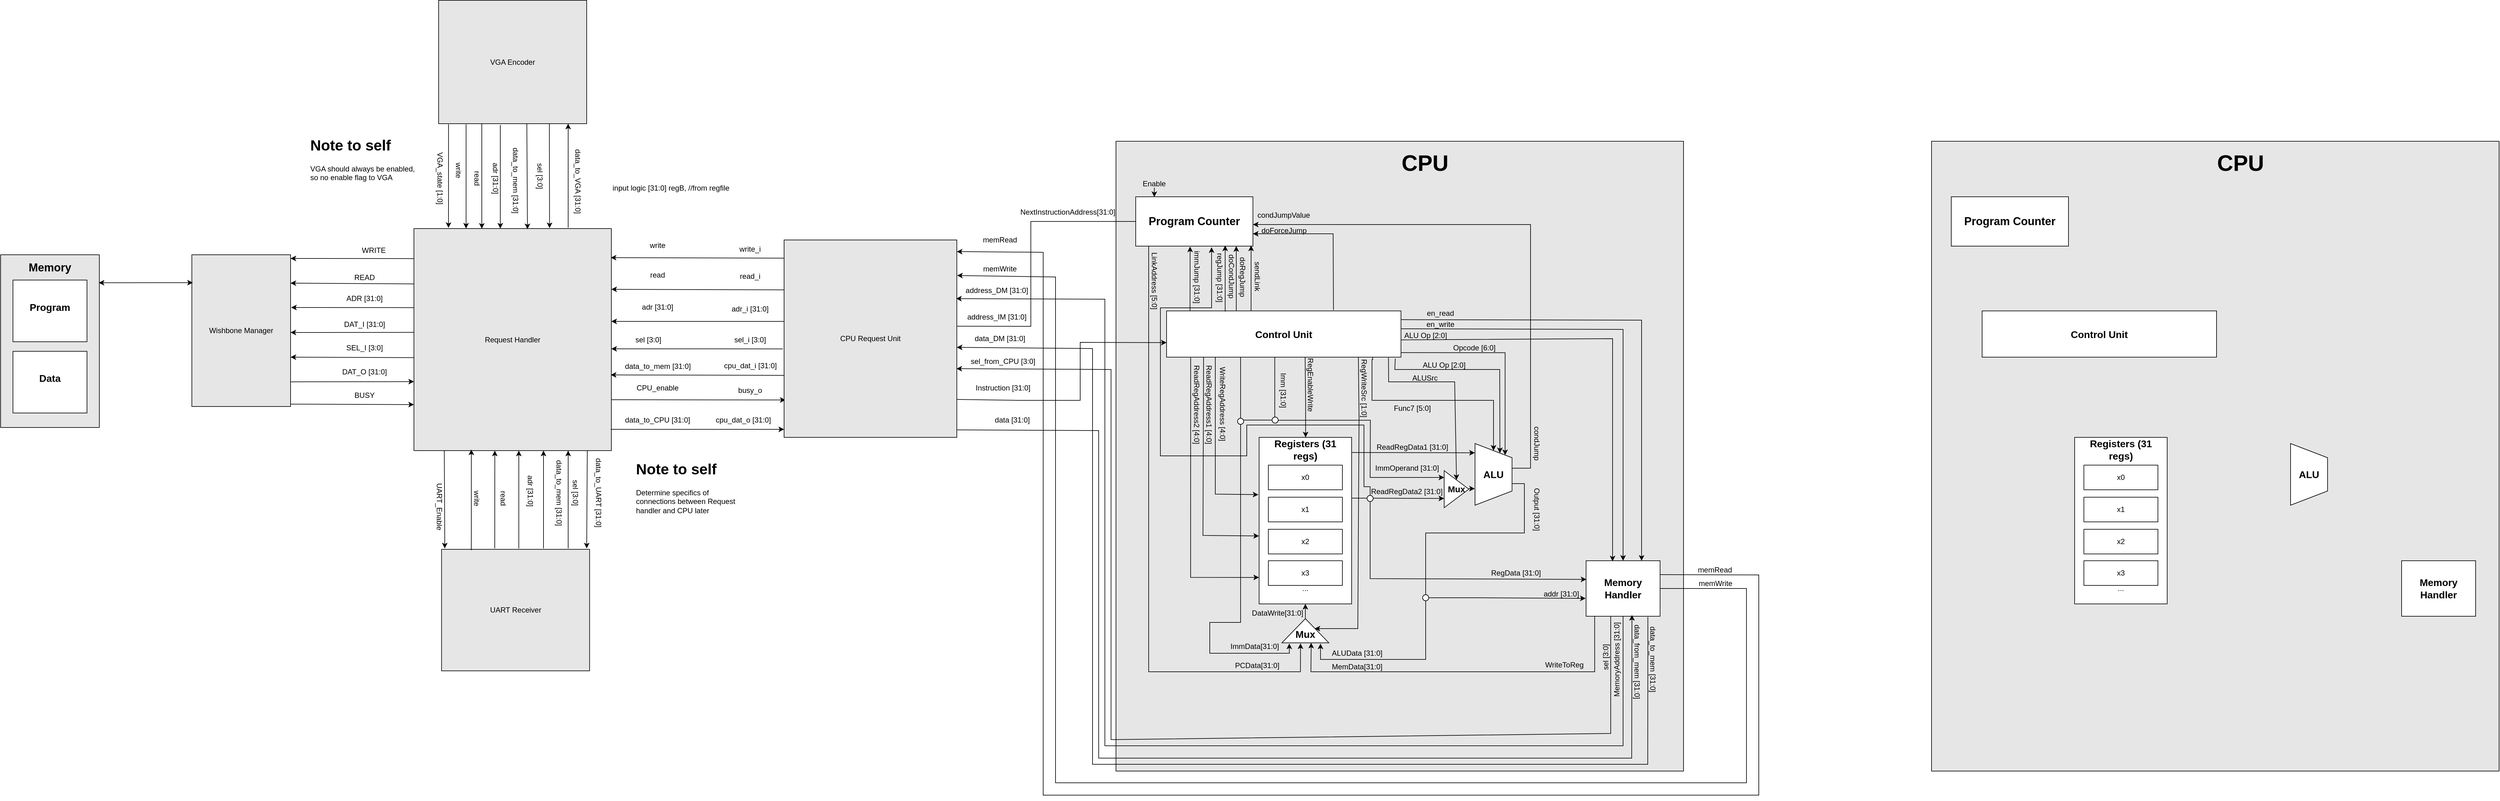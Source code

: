 <mxfile version="24.6.2" type="github">
  <diagram name="Page-1" id="UpYlr5SDMnZ8a_nCScI9">
    <mxGraphModel dx="3669" dy="2107" grid="1" gridSize="10" guides="1" tooltips="1" connect="1" arrows="1" fold="1" page="1" pageScale="1" pageWidth="850" pageHeight="1100" math="0" shadow="0">
      <root>
        <mxCell id="0" />
        <mxCell id="1" parent="0" />
        <mxCell id="yXjf_DAoQnlipOI_uSRa-1" value="" style="rounded=0;whiteSpace=wrap;html=1;fillColor=#E6E6E6;" parent="1" vertex="1">
          <mxGeometry x="-1550" y="-6" width="160" height="280" as="geometry" />
        </mxCell>
        <mxCell id="yXjf_DAoQnlipOI_uSRa-2" value="" style="rounded=0;whiteSpace=wrap;html=1;" parent="1" vertex="1">
          <mxGeometry x="-1530" y="35" width="120" height="100" as="geometry" />
        </mxCell>
        <mxCell id="yXjf_DAoQnlipOI_uSRa-3" value="" style="rounded=0;whiteSpace=wrap;html=1;" parent="1" vertex="1">
          <mxGeometry x="-1530" y="150.5" width="120" height="100" as="geometry" />
        </mxCell>
        <mxCell id="yXjf_DAoQnlipOI_uSRa-4" value="" style="rounded=0;whiteSpace=wrap;html=1;fillColor=#E6E6E6;" parent="1" vertex="1">
          <mxGeometry x="258" y="-190" width="920" height="1021" as="geometry" />
        </mxCell>
        <mxCell id="yXjf_DAoQnlipOI_uSRa-5" value="" style="verticalLabelPosition=middle;verticalAlign=middle;html=1;shape=trapezoid;perimeter=trapezoidPerimeter;whiteSpace=wrap;size=0.23;arcSize=10;flipV=1;labelPosition=center;align=center;rotation=-90;" parent="1" vertex="1">
          <mxGeometry x="820" y="320" width="100" height="60" as="geometry" />
        </mxCell>
        <mxCell id="yXjf_DAoQnlipOI_uSRa-10" value="&lt;font style=&quot;font-size: 18px;&quot;&gt;&lt;b&gt;Program Counter&lt;/b&gt;&lt;/font&gt;" style="rounded=0;whiteSpace=wrap;html=1;" parent="1" vertex="1">
          <mxGeometry x="290" y="-100" width="190" height="80" as="geometry" />
        </mxCell>
        <mxCell id="bWer3pY09_kFjaxrSwIU-23" style="edgeStyle=orthogonalEdgeStyle;rounded=0;orthogonalLoop=1;jettySize=auto;html=1;exitX=1;exitY=0.5;exitDx=0;exitDy=0;entryX=0.909;entryY=1.011;entryDx=0;entryDy=0;entryPerimeter=0;" parent="1" target="8Gte9jZPgztsGGZdeEs2-76" edge="1">
          <mxGeometry relative="1" as="geometry">
            <mxPoint x="900" y="365" as="sourcePoint" />
            <mxPoint x="595" y="639" as="targetPoint" />
            <Array as="points">
              <mxPoint x="920" y="365" />
              <mxPoint x="920" y="445" />
              <mxPoint x="760" y="445" />
              <mxPoint x="760" y="650" />
              <mxPoint x="590" y="650" />
            </Array>
          </mxGeometry>
        </mxCell>
        <mxCell id="yXjf_DAoQnlipOI_uSRa-32" value="&lt;font style=&quot;font-size: 16px;&quot;&gt;&lt;b style=&quot;&quot;&gt;ALU&lt;/b&gt;&lt;/font&gt;" style="text;html=1;align=center;verticalAlign=middle;whiteSpace=wrap;rounded=0;" parent="1" vertex="1">
          <mxGeometry x="840" y="335" width="60" height="30" as="geometry" />
        </mxCell>
        <mxCell id="yXjf_DAoQnlipOI_uSRa-33" value="&lt;font style=&quot;font-size: 18px;&quot;&gt;&lt;b&gt;Memory&lt;/b&gt;&lt;/font&gt;" style="text;html=1;align=center;verticalAlign=middle;whiteSpace=wrap;rounded=0;" parent="1" vertex="1">
          <mxGeometry x="-1500" width="60" height="30" as="geometry" />
        </mxCell>
        <mxCell id="yXjf_DAoQnlipOI_uSRa-34" value="&lt;font style=&quot;font-size: 16px;&quot;&gt;&lt;b&gt;Program&lt;/b&gt;&lt;/font&gt;" style="text;html=1;align=center;verticalAlign=middle;whiteSpace=wrap;rounded=0;" parent="1" vertex="1">
          <mxGeometry x="-1500" y="64" width="60" height="30" as="geometry" />
        </mxCell>
        <mxCell id="yXjf_DAoQnlipOI_uSRa-35" value="&lt;font style=&quot;font-size: 16px;&quot;&gt;&lt;b&gt;Data&lt;/b&gt;&lt;/font&gt;" style="text;html=1;align=center;verticalAlign=middle;whiteSpace=wrap;rounded=0;" parent="1" vertex="1">
          <mxGeometry x="-1500" y="178.5" width="60" height="30" as="geometry" />
        </mxCell>
        <mxCell id="yXjf_DAoQnlipOI_uSRa-40" value="" style="endArrow=classic;html=1;rounded=0;entryX=-0.004;entryY=0.711;entryDx=0;entryDy=0;entryPerimeter=0;exitX=0.998;exitY=0.808;exitDx=0;exitDy=0;exitPerimeter=0;" parent="1" source="tMuqigNSZWwGkrtGtlgo-1" edge="1">
          <mxGeometry y="15" width="50" height="50" relative="1" as="geometry">
            <mxPoint x="-40" y="230" as="sourcePoint" />
            <mxPoint x="340" y="136.385" as="targetPoint" />
            <mxPoint as="offset" />
            <Array as="points">
              <mxPoint x="100" y="230" />
              <mxPoint x="200" y="230" />
              <mxPoint x="200" y="136" />
            </Array>
          </mxGeometry>
        </mxCell>
        <mxCell id="yXjf_DAoQnlipOI_uSRa-41" value="&lt;font style=&quot;font-size: 36px;&quot;&gt;&lt;b style=&quot;&quot;&gt;CPU&lt;/b&gt;&lt;/font&gt;" style="text;html=1;align=center;verticalAlign=middle;whiteSpace=wrap;rounded=0;" parent="1" vertex="1">
          <mxGeometry x="729" y="-170" width="60" height="30" as="geometry" />
        </mxCell>
        <mxCell id="yXjf_DAoQnlipOI_uSRa-46" value="" style="endArrow=classic;html=1;rounded=0;exitX=0.59;exitY=1.03;exitDx=0;exitDy=0;exitPerimeter=0;entryX=0.5;entryY=0;entryDx=0;entryDy=0;" parent="1" edge="1">
          <mxGeometry width="50" height="50" relative="1" as="geometry">
            <mxPoint x="564.59" y="157.25" as="sourcePoint" />
            <mxPoint x="565.39" y="290" as="targetPoint" />
            <Array as="points">
              <mxPoint x="565.39" y="235" />
            </Array>
          </mxGeometry>
        </mxCell>
        <mxCell id="RlM1xWc07QcsKekBhpMz-2" style="edgeStyle=orthogonalEdgeStyle;rounded=0;orthogonalLoop=1;jettySize=auto;html=1;entryX=1;entryY=1;entryDx=0;entryDy=0;exitX=0.997;exitY=0.902;exitDx=0;exitDy=0;exitPerimeter=0;" parent="1" source="yXjf_DAoQnlipOI_uSRa-6" target="yXjf_DAoQnlipOI_uSRa-5" edge="1">
          <mxGeometry relative="1" as="geometry" />
        </mxCell>
        <mxCell id="yXjf_DAoQnlipOI_uSRa-47" value="RegEnableWrite" style="text;html=1;align=center;verticalAlign=middle;whiteSpace=wrap;rounded=0;rotation=90;" parent="1" vertex="1">
          <mxGeometry x="543" y="190" width="60" height="30" as="geometry" />
        </mxCell>
        <mxCell id="yXjf_DAoQnlipOI_uSRa-48" value="" style="endArrow=classic;html=1;rounded=0;exitX=0.012;exitY=0.098;exitDx=0;exitDy=0;exitPerimeter=0;entryX=-0.001;entryY=0.841;entryDx=0;entryDy=0;entryPerimeter=0;" parent="1" target="yXjf_DAoQnlipOI_uSRa-29" edge="1">
          <mxGeometry width="50" height="50" relative="1" as="geometry">
            <mxPoint x="379.06" y="160.716" as="sourcePoint" />
            <mxPoint x="458" y="516.8" as="targetPoint" />
            <Array as="points">
              <mxPoint x="379" y="517" />
            </Array>
          </mxGeometry>
        </mxCell>
        <mxCell id="yXjf_DAoQnlipOI_uSRa-49" value="ReadRegAddress2 [4:0]" style="text;html=1;align=center;verticalAlign=middle;whiteSpace=wrap;rounded=0;rotation=90;" parent="1" vertex="1">
          <mxGeometry x="323.5" y="221.5" width="131" height="30" as="geometry" />
        </mxCell>
        <mxCell id="yXjf_DAoQnlipOI_uSRa-50" value="" style="endArrow=classic;html=1;rounded=0;exitX=0.25;exitY=1;exitDx=0;exitDy=0;entryX=-0.001;entryY=0.592;entryDx=0;entryDy=0;entryPerimeter=0;" parent="1" target="yXjf_DAoQnlipOI_uSRa-29" edge="1">
          <mxGeometry width="50" height="50" relative="1" as="geometry">
            <mxPoint x="400" y="160" as="sourcePoint" />
            <mxPoint x="458" y="450.92" as="targetPoint" />
            <Array as="points">
              <mxPoint x="399" y="449" />
            </Array>
          </mxGeometry>
        </mxCell>
        <mxCell id="yXjf_DAoQnlipOI_uSRa-51" value="ReadRegAddress1 [4:0]" style="text;html=1;align=center;verticalAlign=middle;whiteSpace=wrap;rounded=0;rotation=90;" parent="1" vertex="1">
          <mxGeometry x="343.5" y="221.5" width="131" height="30" as="geometry" />
        </mxCell>
        <mxCell id="yXjf_DAoQnlipOI_uSRa-52" value="" style="endArrow=classic;html=1;rounded=0;exitX=0.3;exitY=1.001;exitDx=0;exitDy=0;entryX=-0.008;entryY=0.344;entryDx=0;entryDy=0;entryPerimeter=0;exitPerimeter=0;" parent="1" target="yXjf_DAoQnlipOI_uSRa-29" edge="1">
          <mxGeometry width="50" height="50" relative="1" as="geometry">
            <mxPoint x="419.0" y="160.075" as="sourcePoint" />
            <mxPoint x="454.25" y="382.61" as="targetPoint" />
            <Array as="points">
              <mxPoint x="419" y="382" />
            </Array>
          </mxGeometry>
        </mxCell>
        <mxCell id="yXjf_DAoQnlipOI_uSRa-53" value="WriteRegAddress [4:0]" style="text;html=1;align=center;verticalAlign=middle;whiteSpace=wrap;rounded=0;rotation=90;" parent="1" vertex="1">
          <mxGeometry x="366.5" y="220.5" width="129" height="30" as="geometry" />
        </mxCell>
        <mxCell id="yXjf_DAoQnlipOI_uSRa-58" value="" style="endArrow=classic;html=1;rounded=0;exitX=0.923;exitY=1.03;exitDx=0;exitDy=0;exitPerimeter=0;entryX=1;entryY=0.75;entryDx=0;entryDy=0;" parent="1" source="yXjf_DAoQnlipOI_uSRa-7" target="yXjf_DAoQnlipOI_uSRa-5" edge="1">
          <mxGeometry width="50" height="50" relative="1" as="geometry">
            <mxPoint x="700" y="270" as="sourcePoint" />
            <mxPoint x="891" y="290" as="targetPoint" />
            <Array as="points">
              <mxPoint x="710" y="180" />
              <mxPoint x="880" y="180" />
            </Array>
          </mxGeometry>
        </mxCell>
        <mxCell id="yXjf_DAoQnlipOI_uSRa-59" value="ALU Op [2:0]" style="text;html=1;align=center;verticalAlign=middle;whiteSpace=wrap;rounded=0;" parent="1" vertex="1">
          <mxGeometry x="730" y="158" width="120" height="30" as="geometry" />
        </mxCell>
        <mxCell id="yXjf_DAoQnlipOI_uSRa-65" value="&lt;font style=&quot;font-size: 16px;&quot;&gt;&lt;b style=&quot;&quot;&gt;Memory Handler&lt;/b&gt;&lt;/font&gt;" style="rounded=0;whiteSpace=wrap;html=1;" parent="1" vertex="1">
          <mxGeometry x="1020" y="490" width="120" height="90" as="geometry" />
        </mxCell>
        <mxCell id="yXjf_DAoQnlipOI_uSRa-66" value="" style="endArrow=classic;html=1;rounded=0;exitX=0.99;exitY=0.189;exitDx=0;exitDy=0;entryX=0.75;entryY=0;entryDx=0;entryDy=0;exitPerimeter=0;" parent="1" source="yXjf_DAoQnlipOI_uSRa-7" target="yXjf_DAoQnlipOI_uSRa-65" edge="1">
          <mxGeometry width="50" height="50" relative="1" as="geometry">
            <mxPoint x="840" y="430" as="sourcePoint" />
            <mxPoint x="890" y="380" as="targetPoint" />
            <Array as="points">
              <mxPoint x="1110" y="100" />
            </Array>
          </mxGeometry>
        </mxCell>
        <mxCell id="yXjf_DAoQnlipOI_uSRa-67" value="en_read" style="text;html=1;align=center;verticalAlign=middle;whiteSpace=wrap;rounded=0;" parent="1" vertex="1">
          <mxGeometry x="738" y="75" width="92" height="27" as="geometry" />
        </mxCell>
        <mxCell id="yXjf_DAoQnlipOI_uSRa-70" value="" style="endArrow=classic;html=1;rounded=0;exitX=0.5;exitY=1;exitDx=0;exitDy=0;entryX=0.996;entryY=0.297;entryDx=0;entryDy=0;entryPerimeter=0;" parent="1" source="yXjf_DAoQnlipOI_uSRa-65" target="tMuqigNSZWwGkrtGtlgo-1" edge="1">
          <mxGeometry width="50" height="50" relative="1" as="geometry">
            <mxPoint x="1070" y="600" as="sourcePoint" />
            <mxPoint x="-40" y="60" as="targetPoint" />
            <Array as="points">
              <mxPoint x="1080" y="790" />
              <mxPoint x="240" y="790" />
              <mxPoint x="240" y="66" />
            </Array>
          </mxGeometry>
        </mxCell>
        <mxCell id="yXjf_DAoQnlipOI_uSRa-71" value="" style="endArrow=classic;html=1;rounded=0;exitX=0.831;exitY=1.012;exitDx=0;exitDy=0;exitPerimeter=0;entryX=0.5;entryY=0;entryDx=0;entryDy=0;" parent="1" source="yXjf_DAoQnlipOI_uSRa-7" target="8Gte9jZPgztsGGZdeEs2-83" edge="1">
          <mxGeometry width="50" height="50" relative="1" as="geometry">
            <mxPoint x="770" y="280" as="sourcePoint" />
            <mxPoint x="820" y="230" as="targetPoint" />
            <Array as="points">
              <mxPoint x="700" y="200" />
              <mxPoint x="807" y="200" />
            </Array>
          </mxGeometry>
        </mxCell>
        <mxCell id="yXjf_DAoQnlipOI_uSRa-72" value="ALUSrc" style="text;html=1;align=center;verticalAlign=middle;whiteSpace=wrap;rounded=0;" parent="1" vertex="1">
          <mxGeometry x="698" y="180" width="122" height="27" as="geometry" />
        </mxCell>
        <mxCell id="yXjf_DAoQnlipOI_uSRa-76" value="" style="endArrow=classic;html=1;rounded=0;exitX=0.994;exitY=0.076;exitDx=0;exitDy=0;exitPerimeter=0;entryX=0.89;entryY=1.005;entryDx=0;entryDy=0;entryPerimeter=0;" parent="1" edge="1">
          <mxGeometry width="50" height="50" relative="1" as="geometry">
            <mxPoint x="615.1" y="314.52" as="sourcePoint" />
            <mxPoint x="839.7" y="315.0" as="targetPoint" />
          </mxGeometry>
        </mxCell>
        <mxCell id="yXjf_DAoQnlipOI_uSRa-77" value="ReadRegData1 [31:0]" style="text;html=1;align=center;verticalAlign=middle;whiteSpace=wrap;rounded=0;" parent="1" vertex="1">
          <mxGeometry x="675" y="291" width="127" height="30" as="geometry" />
        </mxCell>
        <mxCell id="yXjf_DAoQnlipOI_uSRa-79" value="" style="endArrow=classic;html=1;rounded=0;exitX=1.002;exitY=0.365;exitDx=0;exitDy=0;exitPerimeter=0;entryX=0;entryY=0.75;entryDx=0;entryDy=0;" parent="1" source="yXjf_DAoQnlipOI_uSRa-29" target="8Gte9jZPgztsGGZdeEs2-83" edge="1">
          <mxGeometry width="50" height="50" relative="1" as="geometry">
            <mxPoint x="616.3" y="367.42" as="sourcePoint" />
            <mxPoint x="839.58" y="367.3" as="targetPoint" />
          </mxGeometry>
        </mxCell>
        <mxCell id="yXjf_DAoQnlipOI_uSRa-80" value="ReadRegData2 [31:0]" style="text;html=1;align=center;verticalAlign=middle;whiteSpace=wrap;rounded=0;" parent="1" vertex="1">
          <mxGeometry x="670" y="363" width="119" height="30" as="geometry" />
        </mxCell>
        <mxCell id="HdYWClEYyVrbTFhswKsE-1" value="" style="endArrow=classic;html=1;rounded=0;entryX=-0.01;entryY=0.313;entryDx=0;entryDy=0;exitX=0;exitY=1;exitDx=0;exitDy=0;entryPerimeter=0;" parent="1" edge="1">
          <mxGeometry width="50" height="50" relative="1" as="geometry">
            <mxPoint x="515.4" y="152.22" as="sourcePoint" />
            <mxPoint x="790.0" y="355" as="targetPoint" />
            <Array as="points">
              <mxPoint x="515.4" y="262.22" />
              <mxPoint x="670.4" y="262.22" />
              <mxPoint x="670" y="355" />
            </Array>
          </mxGeometry>
        </mxCell>
        <mxCell id="yXjf_DAoQnlipOI_uSRa-29" value="" style="rounded=0;whiteSpace=wrap;html=1;" parent="1" vertex="1">
          <mxGeometry x="490" y="290" width="150" height="270" as="geometry" />
        </mxCell>
        <mxCell id="yXjf_DAoQnlipOI_uSRa-11" value="x0" style="rounded=0;whiteSpace=wrap;html=1;" parent="1" vertex="1">
          <mxGeometry x="504.99" y="335" width="120" height="40" as="geometry" />
        </mxCell>
        <mxCell id="yXjf_DAoQnlipOI_uSRa-12" value="x1" style="rounded=0;whiteSpace=wrap;html=1;" parent="1" vertex="1">
          <mxGeometry x="504.99" y="387" width="120" height="40" as="geometry" />
        </mxCell>
        <mxCell id="yXjf_DAoQnlipOI_uSRa-13" value="x2" style="rounded=0;whiteSpace=wrap;html=1;" parent="1" vertex="1">
          <mxGeometry x="504.99" y="439" width="120" height="40" as="geometry" />
        </mxCell>
        <mxCell id="yXjf_DAoQnlipOI_uSRa-14" value="x3" style="rounded=0;whiteSpace=wrap;html=1;" parent="1" vertex="1">
          <mxGeometry x="504.99" y="490" width="120" height="40" as="geometry" />
        </mxCell>
        <mxCell id="yXjf_DAoQnlipOI_uSRa-31" value="&lt;font style=&quot;font-size: 16px;&quot;&gt;&lt;b style=&quot;&quot;&gt;Registers (31 regs)&lt;/b&gt;&lt;/font&gt;" style="text;html=1;align=center;verticalAlign=middle;whiteSpace=wrap;rounded=0;" parent="1" vertex="1">
          <mxGeometry x="510" y="295" width="110" height="30" as="geometry" />
        </mxCell>
        <mxCell id="yXjf_DAoQnlipOI_uSRa-39" value="..." style="text;html=1;align=center;verticalAlign=middle;whiteSpace=wrap;rounded=0;" parent="1" vertex="1">
          <mxGeometry x="535" y="520" width="60" height="30" as="geometry" />
        </mxCell>
        <mxCell id="HdYWClEYyVrbTFhswKsE-3" value="Imm [31:0]" style="text;html=1;align=center;verticalAlign=middle;whiteSpace=wrap;rounded=0;rotation=90;" parent="1" vertex="1">
          <mxGeometry x="474.5" y="198.5" width="110" height="30" as="geometry" />
        </mxCell>
        <mxCell id="8Gte9jZPgztsGGZdeEs2-6" value="" style="endArrow=classic;html=1;rounded=0;exitX=0.5;exitY=1;exitDx=0;exitDy=0;entryX=0.004;entryY=0.336;entryDx=0;entryDy=0;entryPerimeter=0;" parent="1" target="yXjf_DAoQnlipOI_uSRa-65" edge="1">
          <mxGeometry width="50" height="50" relative="1" as="geometry">
            <mxPoint x="670" y="393" as="sourcePoint" />
            <mxPoint x="1017.24" y="520.42" as="targetPoint" />
            <Array as="points">
              <mxPoint x="670" y="459" />
              <mxPoint x="670" y="519" />
            </Array>
          </mxGeometry>
        </mxCell>
        <mxCell id="8Gte9jZPgztsGGZdeEs2-9" value="Output [31:0]" style="text;html=1;align=center;verticalAlign=middle;whiteSpace=wrap;rounded=0;rotation=90;" parent="1" vertex="1">
          <mxGeometry x="895" y="392" width="90" height="30" as="geometry" />
        </mxCell>
        <mxCell id="8Gte9jZPgztsGGZdeEs2-12" value="" style="endArrow=classic;html=1;rounded=0;exitX=0.048;exitY=1.003;exitDx=0;exitDy=0;exitPerimeter=0;entryX=0.75;entryY=0.2;entryDx=0;entryDy=0;entryPerimeter=0;" parent="1" target="8Gte9jZPgztsGGZdeEs2-76" edge="1">
          <mxGeometry width="50" height="50" relative="1" as="geometry">
            <mxPoint x="650.76" y="145.18" as="sourcePoint" />
            <mxPoint x="595" y="605.824" as="targetPoint" />
            <Array as="points">
              <mxPoint x="652" y="260" />
              <mxPoint x="650" y="600" />
            </Array>
          </mxGeometry>
        </mxCell>
        <mxCell id="8Gte9jZPgztsGGZdeEs2-13" value="RegWriteSrc [1:0]" style="text;html=1;align=center;verticalAlign=middle;whiteSpace=wrap;rounded=0;rotation=90;" parent="1" vertex="1">
          <mxGeometry x="605.5" y="195" width="109" height="30" as="geometry" />
        </mxCell>
        <mxCell id="yXjf_DAoQnlipOI_uSRa-7" value="Control Unit" style="rounded=0;whiteSpace=wrap;html=1;" parent="1" vertex="1">
          <mxGeometry x="600" y="85" width="120" height="75" as="geometry" />
        </mxCell>
        <mxCell id="8Gte9jZPgztsGGZdeEs2-35" value="" style="endArrow=classic;html=1;rounded=0;entryX=0.62;entryY=0.978;entryDx=0;entryDy=0;entryPerimeter=0;exitX=1.002;exitY=0.962;exitDx=0;exitDy=0;exitPerimeter=0;" parent="1" source="tMuqigNSZWwGkrtGtlgo-1" target="yXjf_DAoQnlipOI_uSRa-65" edge="1">
          <mxGeometry width="50" height="50" relative="1" as="geometry">
            <mxPoint x="-40" y="250" as="sourcePoint" />
            <mxPoint x="180" y="250" as="targetPoint" />
            <Array as="points">
              <mxPoint x="230" y="279" />
              <mxPoint x="230" y="810" />
              <mxPoint x="1094" y="810" />
            </Array>
          </mxGeometry>
        </mxCell>
        <mxCell id="8Gte9jZPgztsGGZdeEs2-36" value="" style="endArrow=classic;html=1;rounded=0;exitX=0.116;exitY=1.003;exitDx=0;exitDy=0;exitPerimeter=0;entryX=0.002;entryY=0.624;entryDx=0;entryDy=0;entryPerimeter=0;" parent="1" target="8Gte9jZPgztsGGZdeEs2-74" edge="1">
          <mxGeometry width="50" height="50" relative="1" as="geometry">
            <mxPoint x="1033.92" y="580.27" as="sourcePoint" />
            <mxPoint x="565" y="560" as="targetPoint" />
            <Array as="points">
              <mxPoint x="1034" y="670" />
              <mxPoint x="574" y="670" />
            </Array>
          </mxGeometry>
        </mxCell>
        <mxCell id="8Gte9jZPgztsGGZdeEs2-37" value="WriteToReg" style="text;html=1;align=center;verticalAlign=middle;whiteSpace=wrap;rounded=0;" parent="1" vertex="1">
          <mxGeometry x="935" y="644" width="100" height="30" as="geometry" />
        </mxCell>
        <mxCell id="8Gte9jZPgztsGGZdeEs2-40" value="MemoryAddress [31:0]" style="text;html=1;align=center;verticalAlign=middle;whiteSpace=wrap;rounded=0;rotation=-90;" parent="1" vertex="1">
          <mxGeometry x="1005" y="635" width="130" height="30" as="geometry" />
        </mxCell>
        <mxCell id="8Gte9jZPgztsGGZdeEs2-41" value="data_from_mem [31:0]" style="text;html=1;align=center;verticalAlign=middle;whiteSpace=wrap;rounded=0;rotation=90;" parent="1" vertex="1">
          <mxGeometry x="1034.5" y="638.5" width="137" height="30" as="geometry" />
        </mxCell>
        <mxCell id="8Gte9jZPgztsGGZdeEs2-44" value="RegData&lt;span style=&quot;color: rgba(0, 0, 0, 0); font-family: monospace; font-size: 0px; text-align: start; text-wrap: nowrap;&quot;&gt;%3CmxGraphModel%3E%3Croot%3E%3CmxCell%20id%3D%220%22%2F%3E%3CmxCell%20id%3D%221%22%20parent%3D%220%22%2F%3E%3CmxCell%20id%3D%222%22%20value%3D%22ReadRegData2%20%5B4%3A0%5D%22%20style%3D%22text%3Bhtml%3D1%3Balign%3Dcenter%3BverticalAlign%3Dmiddle%3BwhiteSpace%3Dwrap%3Brounded%3D0%3B%22%20vertex%3D%221%22%20parent%3D%221%22%3E%3CmxGeometry%20x%3D%22683%22%20y%3D%22344%22%20width%3D%22117%22%20height%3D%2230%22%20as%3D%22geometry%22%2F%3E%3C%2FmxCell%3E%3C%2Froot%3E%3C%2FmxGraphModel%3E&lt;/span&gt;&amp;nbsp;[31&lt;span style=&quot;color: rgba(0, 0, 0, 0); font-family: monospace; font-size: 0px; text-align: start; text-wrap: nowrap;&quot;&gt;%3CmxGraphModel%3E%3Croot%3E%3CmxCell%20id%3D%220%22%2F%3E%3CmxCell%20id%3D%221%22%20parent%3D%220%22%2F%3E%3CmxCell%20id%3D%222%22%20value%3D%22ReadRegData2%20%5B4%3A0%5D%22%20style%3D%22text%3Bhtml%3D1%3Balign%3Dcenter%3BverticalAlign%3Dmiddle%3BwhiteSpace%3Dwrap%3Brounded%3D0%3B%22%20vertex%3D%221%22%20parent%3D%221%22%3E%3CmxGeometry%20x%3D%22683%22%20y%3D%22344%22%20width%3D%22117%22%20height%3D%2230%22%20as%3D%22geometry%22%2F%3E%3C%2FmxCell%3E%3C%2Froot%3E%3C%2FmxGraphModel%3E&lt;/span&gt;:0]" style="text;html=1;align=center;verticalAlign=middle;whiteSpace=wrap;rounded=0;" parent="1" vertex="1">
          <mxGeometry x="848" y="495" width="117" height="30" as="geometry" />
        </mxCell>
        <mxCell id="8Gte9jZPgztsGGZdeEs2-46" value="ALUData [31:0]" style="text;html=1;align=center;verticalAlign=middle;whiteSpace=wrap;rounded=0;" parent="1" vertex="1">
          <mxGeometry x="605.5" y="625" width="85.5" height="30" as="geometry" />
        </mxCell>
        <mxCell id="8Gte9jZPgztsGGZdeEs2-47" value="MemData[31:0]&lt;span style=&quot;color: rgba(0, 0, 0, 0); font-family: monospace; font-size: 0px; text-align: start; text-wrap: nowrap;&quot;&gt;%3CmxGraphModel%3E%3Croot%3E%3CmxCell%20id%3D%220%22%2F%3E%3CmxCell%20id%3D%221%22%20parent%3D%220%22%2F%3E%3CmxCell%20id%3D%222%22%20value%3D%22ALUOut%20%5B4%3A0%5D%22%20style%3D%22text%3Bhtml%3D1%3Balign%3Dcenter%3BverticalAlign%3Dmiddle%3BwhiteSpace%3Dwrap%3Brounded%3D0%3B%22%20vertex%3D%221%22%20parent%3D%221%22%3E%3CmxGeometry%20x%3D%22604.5%22%20y%3D%22565%22%20width%3D%2285.5%22%20height%3D%2230%22%20as%3D%22geometry%22%2F%3E%3C%2FmxCell%3E%3C%2Froot%3E%3C%2FmxGraphModel%3E&lt;/span&gt;" style="text;html=1;align=center;verticalAlign=middle;whiteSpace=wrap;rounded=0;" parent="1" vertex="1">
          <mxGeometry x="605.5" y="647" width="85.5" height="30" as="geometry" />
        </mxCell>
        <mxCell id="8Gte9jZPgztsGGZdeEs2-48" value="ImmData[31:0]&lt;span style=&quot;color: rgba(0, 0, 0, 0); font-family: monospace; font-size: 0px; text-align: start; text-wrap: nowrap;&quot;&gt;%3CmxGraphModel%3E%3Croot%3E%3CmxCell%20id%3D%220%22%2F%3E%3CmxCell%20id%3D%221%22%20parent%3D%220%22%2F%3E%3CmxCell%20id%3D%222%22%20value%3D%22ALUOut%20%5B4%3A0%5D%22%20style%3D%22text%3Bhtml%3D1%3Balign%3Dcenter%3BverticalAlign%3Dmiddle%3BwhiteSpace%3Dwrap%3Brounded%3D0%3B%22%20vertex%3D%221%22%20parent%3D%221%22%3E%3CmxGeometry%20x%3D%22604.5%22%20y%3D%22565%22%20width%3D%2285.5%22%20height%3D%2230%22%20as%3D%22geometry%22%2F%3E%3C%2FmxCell%3E%3C%2Froot%3E%3C%2FmxGraphModel%3E&lt;/span&gt;" style="text;html=1;align=center;verticalAlign=middle;whiteSpace=wrap;rounded=0;" parent="1" vertex="1">
          <mxGeometry x="440" y="614" width="85.5" height="30" as="geometry" />
        </mxCell>
        <mxCell id="8Gte9jZPgztsGGZdeEs2-49" value="" style="endArrow=classic;html=1;rounded=0;exitX=0;exitY=0.5;exitDx=0;exitDy=0;entryX=0.7;entryY=0.992;entryDx=0;entryDy=0;entryPerimeter=0;" parent="1" source="yXjf_DAoQnlipOI_uSRa-10" edge="1">
          <mxGeometry width="50" height="50" relative="1" as="geometry">
            <mxPoint x="290" y="-80" as="sourcePoint" />
            <mxPoint x="-59" y="109.756" as="targetPoint" />
            <Array as="points">
              <mxPoint x="210" y="-60" />
              <mxPoint x="120" y="-60" />
              <mxPoint x="120" y="110" />
            </Array>
          </mxGeometry>
        </mxCell>
        <mxCell id="8Gte9jZPgztsGGZdeEs2-50" value="NextInstructionAddress[31:0]" style="text;html=1;align=center;verticalAlign=middle;whiteSpace=wrap;rounded=0;" parent="1" vertex="1">
          <mxGeometry x="150" y="-90" width="60" height="30" as="geometry" />
        </mxCell>
        <mxCell id="8Gte9jZPgztsGGZdeEs2-56" value="" style="endArrow=classic;html=1;rounded=0;exitX=1;exitY=0;exitDx=0;exitDy=0;entryX=1;entryY=0.5;entryDx=0;entryDy=0;" parent="1" edge="1">
          <mxGeometry width="50" height="50" relative="1" as="geometry">
            <mxPoint x="900" y="340" as="sourcePoint" />
            <mxPoint x="480" y="-55.0" as="targetPoint" />
            <Array as="points">
              <mxPoint x="930" y="340" />
              <mxPoint x="930" y="-55" />
            </Array>
          </mxGeometry>
        </mxCell>
        <mxCell id="8Gte9jZPgztsGGZdeEs2-57" value="condJump" style="text;html=1;align=center;verticalAlign=middle;whiteSpace=wrap;rounded=0;rotation=90;" parent="1" vertex="1">
          <mxGeometry x="910" y="285" width="60" height="30" as="geometry" />
        </mxCell>
        <mxCell id="8Gte9jZPgztsGGZdeEs2-58" value="condJumpValue" style="text;html=1;align=center;verticalAlign=middle;whiteSpace=wrap;rounded=0;rotation=0;" parent="1" vertex="1">
          <mxGeometry x="500" y="-85" width="60" height="30" as="geometry" />
        </mxCell>
        <mxCell id="8Gte9jZPgztsGGZdeEs2-59" value="" style="endArrow=classic;html=1;rounded=0;exitX=0.712;exitY=-0.018;exitDx=0;exitDy=0;entryX=1;entryY=0.75;entryDx=0;entryDy=0;exitPerimeter=0;" parent="1" source="yXjf_DAoQnlipOI_uSRa-6" target="yXjf_DAoQnlipOI_uSRa-10" edge="1">
          <mxGeometry width="50" height="50" relative="1" as="geometry">
            <mxPoint x="411" y="87" as="sourcePoint" />
            <mxPoint x="411" y="-20" as="targetPoint" />
            <Array as="points">
              <mxPoint x="610" y="-40" />
            </Array>
          </mxGeometry>
        </mxCell>
        <mxCell id="8Gte9jZPgztsGGZdeEs2-60" value="doForceJump" style="text;html=1;align=center;verticalAlign=middle;whiteSpace=wrap;rounded=0;rotation=0;" parent="1" vertex="1">
          <mxGeometry x="490.75" y="-60" width="78.5" height="30" as="geometry" />
        </mxCell>
        <mxCell id="8Gte9jZPgztsGGZdeEs2-65" value="" style="endArrow=classic;html=1;rounded=0;entryX=0.369;entryY=1;entryDx=0;entryDy=0;entryPerimeter=0;" parent="1" edge="1">
          <mxGeometry width="50" height="50" relative="1" as="geometry">
            <mxPoint x="311" y="-20" as="sourcePoint" />
            <mxPoint x="557.14" y="624.0" as="targetPoint" />
            <Array as="points">
              <mxPoint x="311" y="670" />
              <mxPoint x="557" y="670" />
            </Array>
          </mxGeometry>
        </mxCell>
        <mxCell id="8Gte9jZPgztsGGZdeEs2-66" value="PCData[31:0]&lt;span style=&quot;color: rgba(0, 0, 0, 0); font-family: monospace; font-size: 0px; text-align: start; text-wrap: nowrap;&quot;&gt;%3CmxGraphModel%3E%3Croot%3E%3CmxCell%20id%3D%220%22%2F%3E%3CmxCell%20id%3D%221%22%20parent%3D%220%22%2F%3E%3CmxCell%20id%3D%222%22%20value%3D%22ALUOut%20%5B4%3A0%5D%22%20style%3D%22text%3Bhtml%3D1%3Balign%3Dcenter%3BverticalAlign%3Dmiddle%3BwhiteSpace%3Dwrap%3Brounded%3D0%3B%22%20vertex%3D%221%22%20parent%3D%221%22%3E%3CmxGeometry%20x%3D%22604.5%22%20y%3D%22565%22%20width%3D%2285.5%22%20height%3D%2230%22%20as%3D%22geometry%22%2F%3E%3C%2FmxCell%3E%3C%2Froot%3E%3C%2FmxGraphModel%3E&lt;/span&gt;" style="text;html=1;align=center;verticalAlign=middle;whiteSpace=wrap;rounded=0;" parent="1" vertex="1">
          <mxGeometry x="444" y="645" width="85.5" height="30" as="geometry" />
        </mxCell>
        <mxCell id="8Gte9jZPgztsGGZdeEs2-67" value="" style="endArrow=classic;html=1;rounded=0;exitX=0.25;exitY=0;exitDx=0;exitDy=0;entryX=0.288;entryY=0.971;entryDx=0;entryDy=0;entryPerimeter=0;" parent="1" edge="1">
          <mxGeometry width="50" height="50" relative="1" as="geometry">
            <mxPoint x="477" y="86" as="sourcePoint" />
            <mxPoint x="477" y="-21" as="targetPoint" />
          </mxGeometry>
        </mxCell>
        <mxCell id="8Gte9jZPgztsGGZdeEs2-68" value="sendLink" style="text;html=1;align=center;verticalAlign=middle;whiteSpace=wrap;rounded=0;rotation=90;" parent="1" vertex="1">
          <mxGeometry x="447.25" y="14.25" width="78.5" height="30" as="geometry" />
        </mxCell>
        <mxCell id="8Gte9jZPgztsGGZdeEs2-74" value="" style="triangle;whiteSpace=wrap;html=1;rotation=-90;" parent="1" vertex="1">
          <mxGeometry x="545.37" y="565.37" width="39.25" height="76.25" as="geometry" />
        </mxCell>
        <mxCell id="8Gte9jZPgztsGGZdeEs2-75" value="" style="endArrow=classic;html=1;rounded=0;exitX=1;exitY=0.5;exitDx=0;exitDy=0;entryX=0.5;entryY=1;entryDx=0;entryDy=0;" parent="1" source="8Gte9jZPgztsGGZdeEs2-74" target="yXjf_DAoQnlipOI_uSRa-29" edge="1">
          <mxGeometry width="50" height="50" relative="1" as="geometry">
            <mxPoint x="690" y="580" as="sourcePoint" />
            <mxPoint x="740" y="530" as="targetPoint" />
          </mxGeometry>
        </mxCell>
        <mxCell id="8Gte9jZPgztsGGZdeEs2-76" value="&lt;font style=&quot;font-size: 16px;&quot;&gt;&lt;b&gt;Mux&lt;/b&gt;&lt;/font&gt;" style="text;html=1;align=center;verticalAlign=middle;whiteSpace=wrap;rounded=0;" parent="1" vertex="1">
          <mxGeometry x="535" y="594" width="60" height="30" as="geometry" />
        </mxCell>
        <mxCell id="8Gte9jZPgztsGGZdeEs2-77" value="DataWrite[31:0]" style="text;html=1;align=center;verticalAlign=middle;whiteSpace=wrap;rounded=0;" parent="1" vertex="1">
          <mxGeometry x="490" y="560" width="60" height="30" as="geometry" />
        </mxCell>
        <mxCell id="8Gte9jZPgztsGGZdeEs2-83" value="&lt;font style=&quot;font-size: 14px;&quot;&gt;&lt;b style=&quot;&quot;&gt;Mux&lt;/b&gt;&lt;/font&gt;" style="triangle;whiteSpace=wrap;html=1;" parent="1" vertex="1">
          <mxGeometry x="790" y="344" width="40" height="60" as="geometry" />
        </mxCell>
        <mxCell id="8Gte9jZPgztsGGZdeEs2-87" value="ImmOperand [31:0]" style="text;html=1;align=center;verticalAlign=middle;whiteSpace=wrap;rounded=0;rotation=0;" parent="1" vertex="1">
          <mxGeometry x="674.5" y="325" width="110" height="30" as="geometry" />
        </mxCell>
        <mxCell id="8Gte9jZPgztsGGZdeEs2-89" value="" style="ellipse;whiteSpace=wrap;html=1;aspect=fixed;" parent="1" vertex="1">
          <mxGeometry x="665" y="384" width="10" height="10" as="geometry" />
        </mxCell>
        <mxCell id="8Gte9jZPgztsGGZdeEs2-90" value="LinkAddress [5:0]" style="text;html=1;align=center;verticalAlign=middle;whiteSpace=wrap;rounded=0;rotation=90;" parent="1" vertex="1">
          <mxGeometry x="265.19" y="21.68" width="110.13" height="30" as="geometry" />
        </mxCell>
        <mxCell id="RlM1xWc07QcsKekBhpMz-3" style="edgeStyle=orthogonalEdgeStyle;rounded=0;orthogonalLoop=1;jettySize=auto;html=1;exitX=0.043;exitY=0.03;exitDx=0;exitDy=0;exitPerimeter=0;entryX=1;entryY=0.5;entryDx=0;entryDy=0;" parent="1" source="8Gte9jZPgztsGGZdeEs2-13" target="yXjf_DAoQnlipOI_uSRa-5" edge="1">
          <mxGeometry relative="1" as="geometry">
            <mxPoint x="720" y="226.025" as="sourcePoint" />
            <mxPoint x="870" y="386" as="targetPoint" />
            <Array as="points">
              <mxPoint x="673" y="164" />
              <mxPoint x="673" y="230" />
              <mxPoint x="870" y="230" />
            </Array>
          </mxGeometry>
        </mxCell>
        <mxCell id="RlM1xWc07QcsKekBhpMz-4" value="Opcode [6:0]" style="text;html=1;align=center;verticalAlign=middle;whiteSpace=wrap;rounded=0;" parent="1" vertex="1">
          <mxGeometry x="798" y="135" width="82" height="20" as="geometry" />
        </mxCell>
        <mxCell id="RlM1xWc07QcsKekBhpMz-5" value="Func7 [5:0]" style="text;html=1;align=center;verticalAlign=middle;whiteSpace=wrap;rounded=0;" parent="1" vertex="1">
          <mxGeometry x="700" y="228.5" width="77" height="28.5" as="geometry" />
        </mxCell>
        <mxCell id="8Gte9jZPgztsGGZdeEs2-95" value="" style="endArrow=classic;html=1;rounded=0;entryX=0.5;entryY=0;entryDx=0;entryDy=0;" parent="1" target="yXjf_DAoQnlipOI_uSRa-65" edge="1">
          <mxGeometry width="50" height="50" relative="1" as="geometry">
            <mxPoint x="720" y="114" as="sourcePoint" />
            <mxPoint x="1100" y="490" as="targetPoint" />
            <Array as="points">
              <mxPoint x="1080" y="115" />
            </Array>
          </mxGeometry>
        </mxCell>
        <mxCell id="8Gte9jZPgztsGGZdeEs2-96" value="en_write" style="text;html=1;align=center;verticalAlign=middle;whiteSpace=wrap;rounded=0;" parent="1" vertex="1">
          <mxGeometry x="738" y="93" width="92" height="27" as="geometry" />
        </mxCell>
        <mxCell id="8Gte9jZPgztsGGZdeEs2-97" value="" style="endArrow=classic;html=1;rounded=0;exitX=0.941;exitY=0.936;exitDx=0;exitDy=0;entryX=0.066;entryY=1.009;entryDx=0;entryDy=0;entryPerimeter=0;exitPerimeter=0;" parent="1" source="HdYWClEYyVrbTFhswKsE-3" target="8Gte9jZPgztsGGZdeEs2-76" edge="1">
          <mxGeometry width="50" height="50" relative="1" as="geometry">
            <mxPoint x="620" y="340" as="sourcePoint" />
            <mxPoint x="670" y="290" as="targetPoint" />
            <Array as="points">
              <mxPoint x="460" y="262" />
              <mxPoint x="460" y="590" />
              <mxPoint x="410" y="590" />
              <mxPoint x="410" y="640" />
              <mxPoint x="539" y="640" />
            </Array>
          </mxGeometry>
        </mxCell>
        <mxCell id="8Gte9jZPgztsGGZdeEs2-52" value="" style="endArrow=classic;html=1;rounded=0;entryX=0.464;entryY=1.009;entryDx=0;entryDy=0;entryPerimeter=0;" parent="1" target="yXjf_DAoQnlipOI_uSRa-10" edge="1">
          <mxGeometry width="50" height="50" relative="1" as="geometry">
            <mxPoint x="460" y="270" as="sourcePoint" />
            <mxPoint x="540" y="40" as="targetPoint" />
            <Array as="points">
              <mxPoint x="460" y="120" />
              <mxPoint x="378" y="120" />
            </Array>
          </mxGeometry>
        </mxCell>
        <mxCell id="tt5M5XgNtecoKD3kq0TI-4" value="" style="endArrow=classic;html=1;rounded=0;entryX=0.268;entryY=1.007;entryDx=0;entryDy=0;entryPerimeter=0;" parent="1" target="yXjf_DAoQnlipOI_uSRa-5" edge="1">
          <mxGeometry width="50" height="50" relative="1" as="geometry">
            <mxPoint x="830" y="373" as="sourcePoint" />
            <mxPoint x="840" y="370" as="targetPoint" />
          </mxGeometry>
        </mxCell>
        <mxCell id="8Gte9jZPgztsGGZdeEs2-99" value="" style="ellipse;whiteSpace=wrap;html=1;aspect=fixed;" parent="1" vertex="1">
          <mxGeometry x="511" y="257" width="10" height="10" as="geometry" />
        </mxCell>
        <mxCell id="8Gte9jZPgztsGGZdeEs2-100" value="" style="ellipse;whiteSpace=wrap;html=1;aspect=fixed;" parent="1" vertex="1">
          <mxGeometry x="455" y="259" width="10" height="10" as="geometry" />
        </mxCell>
        <mxCell id="8Gte9jZPgztsGGZdeEs2-101" value="immJump [31:0]" style="text;html=1;align=center;verticalAlign=middle;whiteSpace=wrap;rounded=0;rotation=90;" parent="1" vertex="1">
          <mxGeometry x="340" y="15.25" width="97" height="30" as="geometry" />
        </mxCell>
        <mxCell id="8Gte9jZPgztsGGZdeEs2-103" value="regJump [31:0]" style="text;html=1;align=center;verticalAlign=middle;whiteSpace=wrap;rounded=0;rotation=90;" parent="1" vertex="1">
          <mxGeometry x="377" y="16.25" width="97" height="30" as="geometry" />
        </mxCell>
        <mxCell id="8Gte9jZPgztsGGZdeEs2-104" value="" style="endArrow=classic;html=1;rounded=0;exitX=0.25;exitY=0;exitDx=0;exitDy=0;entryX=0.288;entryY=0.971;entryDx=0;entryDy=0;entryPerimeter=0;" parent="1" edge="1">
          <mxGeometry width="50" height="50" relative="1" as="geometry">
            <mxPoint x="453" y="87" as="sourcePoint" />
            <mxPoint x="453" y="-20" as="targetPoint" />
          </mxGeometry>
        </mxCell>
        <mxCell id="8Gte9jZPgztsGGZdeEs2-105" value="doRegJump" style="text;html=1;align=center;verticalAlign=middle;whiteSpace=wrap;rounded=0;rotation=90;" parent="1" vertex="1">
          <mxGeometry x="423.25" y="15.25" width="78.5" height="30" as="geometry" />
        </mxCell>
        <mxCell id="bWer3pY09_kFjaxrSwIU-22" value="addr [31:0]" style="text;html=1;align=center;verticalAlign=middle;whiteSpace=wrap;rounded=0;" parent="1" vertex="1">
          <mxGeometry x="950" y="529" width="60" height="30" as="geometry" />
        </mxCell>
        <mxCell id="bWer3pY09_kFjaxrSwIU-24" value="" style="endArrow=classic;html=1;rounded=0;entryX=-0.006;entryY=0.678;entryDx=0;entryDy=0;entryPerimeter=0;" parent="1" target="yXjf_DAoQnlipOI_uSRa-65" edge="1">
          <mxGeometry width="50" height="50" relative="1" as="geometry">
            <mxPoint x="759" y="550" as="sourcePoint" />
            <mxPoint x="780" y="460" as="targetPoint" />
            <Array as="points">
              <mxPoint x="850" y="550" />
            </Array>
          </mxGeometry>
        </mxCell>
        <mxCell id="yXjf_DAoQnlipOI_uSRa-6" value="&lt;font style=&quot;font-size: 16px;&quot;&gt;&lt;b&gt;Control Unit&lt;/b&gt;&lt;/font&gt;" style="rounded=0;whiteSpace=wrap;html=1;" parent="1" vertex="1">
          <mxGeometry x="340" y="85" width="380" height="75" as="geometry" />
        </mxCell>
        <mxCell id="k5exEUakol7iTXwFMPCD-1" value="" style="ellipse;whiteSpace=wrap;html=1;aspect=fixed;" parent="1" vertex="1">
          <mxGeometry x="755" y="545" width="10" height="10" as="geometry" />
        </mxCell>
        <mxCell id="TBUdOXvlLJJETjnGP0sG-1" value="UART Receiver" style="rounded=0;whiteSpace=wrap;html=1;fillColor=#E6E6E6;" parent="1" vertex="1">
          <mxGeometry x="-835.25" y="471.5" width="240" height="197" as="geometry" />
        </mxCell>
        <mxCell id="TBUdOXvlLJJETjnGP0sG-2" value="VGA Encoder" style="rounded=0;whiteSpace=wrap;html=1;fillColor=#E6E6E6;" parent="1" vertex="1">
          <mxGeometry x="-840" y="-418.5" width="240" height="200" as="geometry" />
        </mxCell>
        <mxCell id="TBUdOXvlLJJETjnGP0sG-3" value="Wishbone Manager" style="rounded=0;whiteSpace=wrap;html=1;fillColor=#E6E6E6;" parent="1" vertex="1">
          <mxGeometry x="-1240" y="-6" width="160" height="246" as="geometry" />
        </mxCell>
        <mxCell id="TBUdOXvlLJJETjnGP0sG-4" value="" style="endArrow=classic;html=1;rounded=0;exitX=-0.003;exitY=0.358;exitDx=0;exitDy=0;exitPerimeter=0;entryX=1.006;entryY=0.139;entryDx=0;entryDy=0;entryPerimeter=0;" parent="1" edge="1">
          <mxGeometry width="50" height="50" relative="1" as="geometry">
            <mxPoint x="-880" y="79.71" as="sourcePoint" />
            <mxPoint x="-1079.04" y="79.5" as="targetPoint" />
          </mxGeometry>
        </mxCell>
        <mxCell id="TBUdOXvlLJJETjnGP0sG-5" value="ADR [31:0]" style="text;html=1;align=center;verticalAlign=middle;whiteSpace=wrap;rounded=0;" parent="1" vertex="1">
          <mxGeometry x="-1005" y="49.5" width="90" height="30" as="geometry" />
        </mxCell>
        <mxCell id="TBUdOXvlLJJETjnGP0sG-6" value="" style="endArrow=classic;html=1;rounded=0;exitX=-0.012;exitY=0.439;exitDx=0;exitDy=0;exitPerimeter=0;" parent="1" edge="1">
          <mxGeometry width="50" height="50" relative="1" as="geometry">
            <mxPoint x="-880.0" y="119.79" as="sourcePoint" />
            <mxPoint x="-1080" y="120" as="targetPoint" />
          </mxGeometry>
        </mxCell>
        <mxCell id="TBUdOXvlLJJETjnGP0sG-7" value="DAT_I [31:0]" style="text;html=1;align=center;verticalAlign=middle;whiteSpace=wrap;rounded=0;" parent="1" vertex="1">
          <mxGeometry x="-1005" y="91.5" width="90" height="30" as="geometry" />
        </mxCell>
        <mxCell id="TBUdOXvlLJJETjnGP0sG-8" value="" style="endArrow=classic;html=1;rounded=0;entryX=1.006;entryY=0.139;entryDx=0;entryDy=0;entryPerimeter=0;" parent="1" edge="1">
          <mxGeometry width="50" height="50" relative="1" as="geometry">
            <mxPoint x="-880" y="160.694" as="sourcePoint" />
            <mxPoint x="-1079.96" y="160" as="targetPoint" />
          </mxGeometry>
        </mxCell>
        <mxCell id="TBUdOXvlLJJETjnGP0sG-9" value="SEL_I [3:0]" style="text;html=1;align=center;verticalAlign=middle;whiteSpace=wrap;rounded=0;" parent="1" vertex="1">
          <mxGeometry x="-1005" y="130" width="90" height="30" as="geometry" />
        </mxCell>
        <mxCell id="TBUdOXvlLJJETjnGP0sG-10" value="" style="endArrow=classic;html=1;rounded=0;exitX=0;exitY=0.177;exitDx=0;exitDy=0;exitPerimeter=0;" parent="1" edge="1">
          <mxGeometry width="50" height="50" relative="1" as="geometry">
            <mxPoint x="-880" y="0.22" as="sourcePoint" />
            <mxPoint x="-1080" as="targetPoint" />
          </mxGeometry>
        </mxCell>
        <mxCell id="TBUdOXvlLJJETjnGP0sG-11" value="WRITE" style="text;html=1;align=center;verticalAlign=middle;whiteSpace=wrap;rounded=0;" parent="1" vertex="1">
          <mxGeometry x="-990" y="-28.5" width="90" height="30" as="geometry" />
        </mxCell>
        <mxCell id="TBUdOXvlLJJETjnGP0sG-12" value="" style="endArrow=classic;html=1;rounded=0;exitX=0;exitY=0.25;exitDx=0;exitDy=0;" parent="1" edge="1">
          <mxGeometry width="50" height="50" relative="1" as="geometry">
            <mxPoint x="-880" y="41.26" as="sourcePoint" />
            <mxPoint x="-1080" y="40" as="targetPoint" />
          </mxGeometry>
        </mxCell>
        <mxCell id="TBUdOXvlLJJETjnGP0sG-13" value="READ" style="text;html=1;align=center;verticalAlign=middle;whiteSpace=wrap;rounded=0;" parent="1" vertex="1">
          <mxGeometry x="-1005" y="16.25" width="90" height="30" as="geometry" />
        </mxCell>
        <mxCell id="TBUdOXvlLJJETjnGP0sG-14" value="Request Handler" style="rounded=0;whiteSpace=wrap;html=1;fillColor=#E6E6E6;" parent="1" vertex="1">
          <mxGeometry x="-880" y="-48.5" width="320" height="360" as="geometry" />
        </mxCell>
        <mxCell id="TBUdOXvlLJJETjnGP0sG-15" value="" style="endArrow=classic;html=1;rounded=0;entryX=1.006;entryY=0.139;entryDx=0;entryDy=0;entryPerimeter=0;" parent="1" edge="1">
          <mxGeometry width="50" height="50" relative="1" as="geometry">
            <mxPoint x="-1080" y="200" as="sourcePoint" />
            <mxPoint x="-880.0" y="199.65" as="targetPoint" />
          </mxGeometry>
        </mxCell>
        <mxCell id="TBUdOXvlLJJETjnGP0sG-16" value="DAT_O [31:0]" style="text;html=1;align=center;verticalAlign=middle;whiteSpace=wrap;rounded=0;" parent="1" vertex="1">
          <mxGeometry x="-1005" y="168.5" width="90" height="30" as="geometry" />
        </mxCell>
        <mxCell id="TBUdOXvlLJJETjnGP0sG-17" value="" style="endArrow=classic;html=1;rounded=0;entryX=1.006;entryY=0.139;entryDx=0;entryDy=0;entryPerimeter=0;" parent="1" edge="1">
          <mxGeometry width="50" height="50" relative="1" as="geometry">
            <mxPoint x="-1079.96" y="236.15" as="sourcePoint" />
            <mxPoint x="-880" y="236.844" as="targetPoint" />
          </mxGeometry>
        </mxCell>
        <mxCell id="TBUdOXvlLJJETjnGP0sG-18" value="BUSY" style="text;html=1;align=center;verticalAlign=middle;whiteSpace=wrap;rounded=0;" parent="1" vertex="1">
          <mxGeometry x="-1005" y="207" width="90" height="30" as="geometry" />
        </mxCell>
        <mxCell id="TBUdOXvlLJJETjnGP0sG-19" value="" style="endArrow=classic;startArrow=classic;html=1;rounded=0;exitX=0.994;exitY=0.162;exitDx=0;exitDy=0;exitPerimeter=0;entryX=0.01;entryY=0.184;entryDx=0;entryDy=0;entryPerimeter=0;" parent="1" source="yXjf_DAoQnlipOI_uSRa-1" target="TBUdOXvlLJJETjnGP0sG-3" edge="1">
          <mxGeometry width="50" height="50" relative="1" as="geometry">
            <mxPoint x="-1390" y="37.5" as="sourcePoint" />
            <mxPoint x="-1240" y="41.5" as="targetPoint" />
          </mxGeometry>
        </mxCell>
        <mxCell id="TBUdOXvlLJJETjnGP0sG-20" value="" style="endArrow=classic;html=1;rounded=0;exitX=0.067;exitY=1.005;exitDx=0;exitDy=0;exitPerimeter=0;entryX=0.175;entryY=-0.003;entryDx=0;entryDy=0;entryPerimeter=0;" parent="1" source="TBUdOXvlLJJETjnGP0sG-2" target="TBUdOXvlLJJETjnGP0sG-14" edge="1">
          <mxGeometry width="50" height="50" relative="1" as="geometry">
            <mxPoint x="-1140" y="-8.5" as="sourcePoint" />
            <mxPoint x="-1090" y="-58.5" as="targetPoint" />
          </mxGeometry>
        </mxCell>
        <mxCell id="TBUdOXvlLJJETjnGP0sG-22" value="&lt;h1 style=&quot;margin-top: 0px;&quot;&gt;Note to self&lt;br&gt;&lt;/h1&gt;VGA should always be enabled, so no enable flag to VGA" style="text;html=1;whiteSpace=wrap;overflow=hidden;rounded=0;" parent="1" vertex="1">
          <mxGeometry x="-1050" y="-203.88" width="180" height="97.75" as="geometry" />
        </mxCell>
        <mxCell id="TBUdOXvlLJJETjnGP0sG-23" value="VGA_state [1:0]" style="text;html=1;align=center;verticalAlign=middle;whiteSpace=wrap;rounded=0;rotation=90;" parent="1" vertex="1">
          <mxGeometry x="-890" y="-144.75" width="103" height="30" as="geometry" />
        </mxCell>
        <mxCell id="TBUdOXvlLJJETjnGP0sG-29" value="" style="endArrow=classic;html=1;rounded=0;entryX=0.175;entryY=-0.003;entryDx=0;entryDy=0;entryPerimeter=0;" parent="1" edge="1">
          <mxGeometry width="50" height="50" relative="1" as="geometry">
            <mxPoint x="-795.5" y="-217.5" as="sourcePoint" />
            <mxPoint x="-795.5" y="-48.5" as="targetPoint" />
          </mxGeometry>
        </mxCell>
        <mxCell id="TBUdOXvlLJJETjnGP0sG-30" value="write" style="text;html=1;align=center;verticalAlign=middle;whiteSpace=wrap;rounded=0;rotation=90;" parent="1" vertex="1">
          <mxGeometry x="-860" y="-157.75" width="103" height="30" as="geometry" />
        </mxCell>
        <mxCell id="TBUdOXvlLJJETjnGP0sG-33" value="" style="endArrow=classic;html=1;rounded=0;exitX=0.067;exitY=1.005;exitDx=0;exitDy=0;exitPerimeter=0;" parent="1" edge="1">
          <mxGeometry width="50" height="50" relative="1" as="geometry">
            <mxPoint x="-770" y="-218.5" as="sourcePoint" />
            <mxPoint x="-770" y="-48.25" as="targetPoint" />
          </mxGeometry>
        </mxCell>
        <mxCell id="TBUdOXvlLJJETjnGP0sG-34" value="read" style="text;html=1;align=center;verticalAlign=middle;whiteSpace=wrap;rounded=0;rotation=90;" parent="1" vertex="1">
          <mxGeometry x="-830" y="-144.75" width="103" height="30" as="geometry" />
        </mxCell>
        <mxCell id="TBUdOXvlLJJETjnGP0sG-35" value="" style="endArrow=classic;html=1;rounded=0;exitX=0.067;exitY=1.005;exitDx=0;exitDy=0;exitPerimeter=0;" parent="1" edge="1">
          <mxGeometry width="50" height="50" relative="1" as="geometry">
            <mxPoint x="-740" y="-216.5" as="sourcePoint" />
            <mxPoint x="-740" y="-48.5" as="targetPoint" />
          </mxGeometry>
        </mxCell>
        <mxCell id="TBUdOXvlLJJETjnGP0sG-36" value="adr [31:0]" style="text;html=1;align=center;verticalAlign=middle;whiteSpace=wrap;rounded=0;rotation=90;" parent="1" vertex="1">
          <mxGeometry x="-800" y="-144.75" width="103" height="30" as="geometry" />
        </mxCell>
        <mxCell id="TBUdOXvlLJJETjnGP0sG-37" value="" style="endArrow=classic;html=1;rounded=0;entryX=0.175;entryY=-0.003;entryDx=0;entryDy=0;entryPerimeter=0;" parent="1" edge="1">
          <mxGeometry width="50" height="50" relative="1" as="geometry">
            <mxPoint x="-697" y="-218.5" as="sourcePoint" />
            <mxPoint x="-696" y="-47.5" as="targetPoint" />
          </mxGeometry>
        </mxCell>
        <mxCell id="TBUdOXvlLJJETjnGP0sG-38" value="data_to_mem [31:0]" style="text;html=1;align=center;verticalAlign=middle;whiteSpace=wrap;rounded=0;rotation=90;" parent="1" vertex="1">
          <mxGeometry x="-770" y="-141.5" width="109.5" height="30" as="geometry" />
        </mxCell>
        <mxCell id="TBUdOXvlLJJETjnGP0sG-39" value="" style="endArrow=classic;html=1;rounded=0;exitX=0.067;exitY=1.005;exitDx=0;exitDy=0;exitPerimeter=0;entryX=0.687;entryY=-0.002;entryDx=0;entryDy=0;entryPerimeter=0;" parent="1" target="TBUdOXvlLJJETjnGP0sG-14" edge="1">
          <mxGeometry width="50" height="50" relative="1" as="geometry">
            <mxPoint x="-660.5" y="-218" as="sourcePoint" />
            <mxPoint x="-660.5" y="-20" as="targetPoint" />
          </mxGeometry>
        </mxCell>
        <mxCell id="TBUdOXvlLJJETjnGP0sG-40" value="sel [3:0]" style="text;html=1;align=center;verticalAlign=middle;whiteSpace=wrap;rounded=0;rotation=90;" parent="1" vertex="1">
          <mxGeometry x="-727" y="-148.5" width="103" height="30" as="geometry" />
        </mxCell>
        <mxCell id="TBUdOXvlLJJETjnGP0sG-41" value="" style="endArrow=classic;html=1;rounded=0;entryX=0.175;entryY=-0.003;entryDx=0;entryDy=0;entryPerimeter=0;" parent="1" edge="1">
          <mxGeometry width="50" height="50" relative="1" as="geometry">
            <mxPoint x="-630" y="-50" as="sourcePoint" />
            <mxPoint x="-630" y="-218.5" as="targetPoint" />
          </mxGeometry>
        </mxCell>
        <mxCell id="TBUdOXvlLJJETjnGP0sG-42" value="data_to_VGA [31:0]" style="text;html=1;align=center;verticalAlign=middle;whiteSpace=wrap;rounded=0;rotation=90;" parent="1" vertex="1">
          <mxGeometry x="-670" y="-140" width="110.5" height="30" as="geometry" />
        </mxCell>
        <mxCell id="TBUdOXvlLJJETjnGP0sG-45" value="" style="endArrow=classic;html=1;rounded=0;exitX=0.067;exitY=1.005;exitDx=0;exitDy=0;exitPerimeter=0;" parent="1" edge="1">
          <mxGeometry width="50" height="50" relative="1" as="geometry">
            <mxPoint x="-830.8" y="311.5" as="sourcePoint" />
            <mxPoint x="-830" y="470" as="targetPoint" />
          </mxGeometry>
        </mxCell>
        <mxCell id="TBUdOXvlLJJETjnGP0sG-46" value="UART_Enable" style="text;html=1;align=center;verticalAlign=middle;whiteSpace=wrap;rounded=0;rotation=90;" parent="1" vertex="1">
          <mxGeometry x="-890" y="387.5" width="103" height="30" as="geometry" />
        </mxCell>
        <mxCell id="TBUdOXvlLJJETjnGP0sG-47" value="" style="endArrow=classic;html=1;rounded=0;entryX=0.175;entryY=-0.003;entryDx=0;entryDy=0;entryPerimeter=0;exitX=0.201;exitY=0.007;exitDx=0;exitDy=0;exitPerimeter=0;" parent="1" source="TBUdOXvlLJJETjnGP0sG-1" edge="1">
          <mxGeometry width="50" height="50" relative="1" as="geometry">
            <mxPoint x="-787" y="470" as="sourcePoint" />
            <mxPoint x="-787" y="309.75" as="targetPoint" />
          </mxGeometry>
        </mxCell>
        <mxCell id="TBUdOXvlLJJETjnGP0sG-48" value="write" style="text;html=1;align=center;verticalAlign=middle;whiteSpace=wrap;rounded=0;rotation=90;" parent="1" vertex="1">
          <mxGeometry x="-830" y="374" width="103" height="30" as="geometry" />
        </mxCell>
        <mxCell id="TBUdOXvlLJJETjnGP0sG-49" value="" style="endArrow=classic;html=1;rounded=0;entryX=0.175;entryY=-0.003;entryDx=0;entryDy=0;entryPerimeter=0;" parent="1" edge="1">
          <mxGeometry width="50" height="50" relative="1" as="geometry">
            <mxPoint x="-749" y="470" as="sourcePoint" />
            <mxPoint x="-748.9" y="311.5" as="targetPoint" />
          </mxGeometry>
        </mxCell>
        <mxCell id="TBUdOXvlLJJETjnGP0sG-50" value="read" style="text;html=1;align=center;verticalAlign=middle;whiteSpace=wrap;rounded=0;rotation=90;" parent="1" vertex="1">
          <mxGeometry x="-787" y="374" width="103" height="30" as="geometry" />
        </mxCell>
        <mxCell id="TBUdOXvlLJJETjnGP0sG-51" value="" style="endArrow=classic;html=1;rounded=0;entryX=0.175;entryY=-0.003;entryDx=0;entryDy=0;entryPerimeter=0;" parent="1" edge="1">
          <mxGeometry width="50" height="50" relative="1" as="geometry">
            <mxPoint x="-710" y="470" as="sourcePoint" />
            <mxPoint x="-710" y="311.5" as="targetPoint" />
          </mxGeometry>
        </mxCell>
        <mxCell id="TBUdOXvlLJJETjnGP0sG-52" value="adr [31:0]" style="text;html=1;align=center;verticalAlign=middle;whiteSpace=wrap;rounded=0;rotation=90;" parent="1" vertex="1">
          <mxGeometry x="-743" y="362" width="103" height="30" as="geometry" />
        </mxCell>
        <mxCell id="TBUdOXvlLJJETjnGP0sG-53" value="" style="endArrow=classic;html=1;rounded=0;entryX=0.175;entryY=-0.003;entryDx=0;entryDy=0;entryPerimeter=0;" parent="1" edge="1">
          <mxGeometry width="50" height="50" relative="1" as="geometry">
            <mxPoint x="-670" y="470" as="sourcePoint" />
            <mxPoint x="-670" y="311.5" as="targetPoint" />
          </mxGeometry>
        </mxCell>
        <mxCell id="TBUdOXvlLJJETjnGP0sG-54" value="data_to_mem [31:0]" style="text;html=1;align=center;verticalAlign=middle;whiteSpace=wrap;rounded=0;rotation=90;" parent="1" vertex="1">
          <mxGeometry x="-700" y="365" width="109.5" height="30" as="geometry" />
        </mxCell>
        <mxCell id="TBUdOXvlLJJETjnGP0sG-55" value="" style="endArrow=classic;html=1;rounded=0;entryX=0.175;entryY=-0.003;entryDx=0;entryDy=0;entryPerimeter=0;" parent="1" edge="1">
          <mxGeometry width="50" height="50" relative="1" as="geometry">
            <mxPoint x="-630" y="470" as="sourcePoint" />
            <mxPoint x="-630" y="311.5" as="targetPoint" />
          </mxGeometry>
        </mxCell>
        <mxCell id="TBUdOXvlLJJETjnGP0sG-56" value="sel [3:0]" style="text;html=1;align=center;verticalAlign=middle;whiteSpace=wrap;rounded=0;rotation=90;" parent="1" vertex="1">
          <mxGeometry x="-670" y="365" width="103" height="30" as="geometry" />
        </mxCell>
        <mxCell id="TBUdOXvlLJJETjnGP0sG-57" value="" style="endArrow=classic;html=1;rounded=0;exitX=0.067;exitY=1.005;exitDx=0;exitDy=0;exitPerimeter=0;" parent="1" edge="1">
          <mxGeometry width="50" height="50" relative="1" as="geometry">
            <mxPoint x="-599" y="311.5" as="sourcePoint" />
            <mxPoint x="-600" y="470" as="targetPoint" />
          </mxGeometry>
        </mxCell>
        <mxCell id="TBUdOXvlLJJETjnGP0sG-58" value="data_to_UART [31:0]" style="text;html=1;align=center;verticalAlign=middle;whiteSpace=wrap;rounded=0;rotation=90;" parent="1" vertex="1">
          <mxGeometry x="-640.0" y="365" width="118.13" height="30" as="geometry" />
        </mxCell>
        <mxCell id="TBUdOXvlLJJETjnGP0sG-62" value="&lt;h1 style=&quot;margin-top: 0px;&quot;&gt;Note to self&lt;br&gt;&lt;/h1&gt;&lt;p&gt;Determine specifics of connections between Request handler and CPU later&lt;br&gt;&lt;/p&gt;" style="text;html=1;whiteSpace=wrap;overflow=hidden;rounded=0;" parent="1" vertex="1">
          <mxGeometry x="-521.87" y="321" width="180" height="120" as="geometry" />
        </mxCell>
        <mxCell id="TBUdOXvlLJJETjnGP0sG-63" value="" style="endArrow=classic;html=1;rounded=0;entryX=0.158;entryY=0.004;entryDx=0;entryDy=0;entryPerimeter=0;exitX=0.5;exitY=1;exitDx=0;exitDy=0;" parent="1" source="TBUdOXvlLJJETjnGP0sG-64" target="yXjf_DAoQnlipOI_uSRa-10" edge="1">
          <mxGeometry width="50" height="50" relative="1" as="geometry">
            <mxPoint x="320" y="-140" as="sourcePoint" />
            <mxPoint x="640" y="10" as="targetPoint" />
          </mxGeometry>
        </mxCell>
        <mxCell id="TBUdOXvlLJJETjnGP0sG-64" value="Enable" style="text;html=1;align=center;verticalAlign=middle;whiteSpace=wrap;rounded=0;" parent="1" vertex="1">
          <mxGeometry x="290.26" y="-127.75" width="60" height="13" as="geometry" />
        </mxCell>
        <mxCell id="8Gte9jZPgztsGGZdeEs2-102" value="" style="endArrow=classic;html=1;rounded=0;entryX=0.647;entryY=1.023;entryDx=0;entryDy=0;entryPerimeter=0;exitX=0.5;exitY=0;exitDx=0;exitDy=0;" parent="1" source="8Gte9jZPgztsGGZdeEs2-89" target="yXjf_DAoQnlipOI_uSRa-10" edge="1">
          <mxGeometry width="50" height="50" relative="1" as="geometry">
            <mxPoint x="640" y="120" as="sourcePoint" />
            <mxPoint x="690" y="70" as="targetPoint" />
            <Array as="points">
              <mxPoint x="670" y="370" />
              <mxPoint x="660" y="370" />
              <mxPoint x="660" y="270" />
              <mxPoint x="470" y="270" />
              <mxPoint x="470" y="320" />
              <mxPoint x="330" y="320" />
              <mxPoint x="330" y="80" />
              <mxPoint x="413" y="80" />
            </Array>
          </mxGeometry>
        </mxCell>
        <mxCell id="TBUdOXvlLJJETjnGP0sG-65" value="" style="endArrow=classic;html=1;rounded=0;exitX=0.25;exitY=0;exitDx=0;exitDy=0;entryX=0.288;entryY=0.971;entryDx=0;entryDy=0;entryPerimeter=0;" parent="1" edge="1">
          <mxGeometry width="50" height="50" relative="1" as="geometry">
            <mxPoint x="435" y="86" as="sourcePoint" />
            <mxPoint x="435" y="-21" as="targetPoint" />
          </mxGeometry>
        </mxCell>
        <mxCell id="TBUdOXvlLJJETjnGP0sG-66" value="doCondJump" style="text;html=1;align=center;verticalAlign=middle;whiteSpace=wrap;rounded=0;rotation=90;" parent="1" vertex="1">
          <mxGeometry x="405.25" y="14.25" width="78.5" height="30" as="geometry" />
        </mxCell>
        <mxCell id="1FQuu1AdG6Wy8hCJEZAl-12" value="adr [31:0]" style="text;html=1;align=center;verticalAlign=middle;whiteSpace=wrap;rounded=0;" parent="1" vertex="1">
          <mxGeometry x="-530" y="64" width="90" height="30" as="geometry" />
        </mxCell>
        <mxCell id="1FQuu1AdG6Wy8hCJEZAl-14" value="data_to_mem [31:0]" style="text;html=1;align=center;verticalAlign=middle;whiteSpace=wrap;rounded=0;" parent="1" vertex="1">
          <mxGeometry x="-540.48" y="160" width="110.96" height="30" as="geometry" />
        </mxCell>
        <mxCell id="1FQuu1AdG6Wy8hCJEZAl-16" value="sel [3:0]" style="text;html=1;align=center;verticalAlign=middle;whiteSpace=wrap;rounded=0;" parent="1" vertex="1">
          <mxGeometry x="-544.98" y="116.5" width="90" height="30" as="geometry" />
        </mxCell>
        <mxCell id="1FQuu1AdG6Wy8hCJEZAl-18" value="write" style="text;html=1;align=center;verticalAlign=middle;whiteSpace=wrap;rounded=0;" parent="1" vertex="1">
          <mxGeometry x="-530" y="-36" width="90" height="30" as="geometry" />
        </mxCell>
        <mxCell id="1FQuu1AdG6Wy8hCJEZAl-22" value="data_to_CPU [31:0]" style="text;html=1;align=center;verticalAlign=middle;whiteSpace=wrap;rounded=0;" parent="1" vertex="1">
          <mxGeometry x="-544.98" y="247" width="119.96" height="30" as="geometry" />
        </mxCell>
        <mxCell id="1FQuu1AdG6Wy8hCJEZAl-23" value="" style="endArrow=classic;html=1;rounded=0;entryX=0.006;entryY=0.766;entryDx=0;entryDy=0;entryPerimeter=0;" parent="1" edge="1">
          <mxGeometry width="50" height="50" relative="1" as="geometry">
            <mxPoint x="-560" y="229" as="sourcePoint" />
            <mxPoint x="-277.68" y="229.42" as="targetPoint" />
          </mxGeometry>
        </mxCell>
        <mxCell id="1FQuu1AdG6Wy8hCJEZAl-24" value="CPU_enable" style="text;html=1;align=center;verticalAlign=middle;whiteSpace=wrap;rounded=0;" parent="1" vertex="1">
          <mxGeometry x="-530" y="195" width="90" height="30" as="geometry" />
        </mxCell>
        <mxCell id="tMuqigNSZWwGkrtGtlgo-1" value="CPU Request Unit" style="rounded=0;whiteSpace=wrap;html=1;fillColor=#E6E6E6;" parent="1" vertex="1">
          <mxGeometry x="-280" y="-30" width="280" height="320" as="geometry" />
        </mxCell>
        <mxCell id="tMuqigNSZWwGkrtGtlgo-2" value="" style="endArrow=classic;html=1;rounded=0;entryX=0.001;entryY=0.888;entryDx=0;entryDy=0;entryPerimeter=0;exitX=0.997;exitY=0.904;exitDx=0;exitDy=0;exitPerimeter=0;" parent="1" source="TBUdOXvlLJJETjnGP0sG-14" edge="1">
          <mxGeometry width="50" height="50" relative="1" as="geometry">
            <mxPoint x="-797.38" y="274.84" as="sourcePoint" />
            <mxPoint x="-280.0" y="277.0" as="targetPoint" />
          </mxGeometry>
        </mxCell>
        <mxCell id="tMuqigNSZWwGkrtGtlgo-3" value="cpu_dat_o [31:0]" style="text;html=1;align=center;verticalAlign=middle;whiteSpace=wrap;rounded=0;" parent="1" vertex="1">
          <mxGeometry x="-401" y="247" width="110" height="30" as="geometry" />
        </mxCell>
        <mxCell id="tMuqigNSZWwGkrtGtlgo-5" value="busy_o" style="text;html=1;align=center;verticalAlign=middle;whiteSpace=wrap;rounded=0;" parent="1" vertex="1">
          <mxGeometry x="-365" y="198.5" width="60" height="30" as="geometry" />
        </mxCell>
        <mxCell id="tMuqigNSZWwGkrtGtlgo-9" value="memWrite" style="text;html=1;align=center;verticalAlign=middle;whiteSpace=wrap;rounded=0;" parent="1" vertex="1">
          <mxGeometry x="40" y="1.5" width="60" height="30" as="geometry" />
        </mxCell>
        <mxCell id="tMuqigNSZWwGkrtGtlgo-11" value="address_DM [31:0]" style="text;html=1;align=center;verticalAlign=middle;whiteSpace=wrap;rounded=0;" parent="1" vertex="1">
          <mxGeometry x="10" y="36.5" width="110" height="30" as="geometry" />
        </mxCell>
        <mxCell id="tMuqigNSZWwGkrtGtlgo-15" value="data_DM [31:0]" style="text;html=1;align=center;verticalAlign=middle;whiteSpace=wrap;rounded=0;" parent="1" vertex="1">
          <mxGeometry x="24" y="115" width="92" height="30" as="geometry" />
        </mxCell>
        <mxCell id="tMuqigNSZWwGkrtGtlgo-16" value="" style="endArrow=classic;html=1;rounded=0;exitX=0;exitY=0.092;exitDx=0;exitDy=0;exitPerimeter=0;entryX=0.997;entryY=0.131;entryDx=0;entryDy=0;entryPerimeter=0;" parent="1" source="tMuqigNSZWwGkrtGtlgo-1" target="TBUdOXvlLJJETjnGP0sG-14" edge="1">
          <mxGeometry width="50" height="50" relative="1" as="geometry">
            <mxPoint x="-460" y="10.5" as="sourcePoint" />
            <mxPoint x="-600" y="10.5" as="targetPoint" />
          </mxGeometry>
        </mxCell>
        <mxCell id="tMuqigNSZWwGkrtGtlgo-17" value="write_i" style="text;html=1;align=center;verticalAlign=middle;whiteSpace=wrap;rounded=0;" parent="1" vertex="1">
          <mxGeometry x="-365" y="-30" width="60" height="30" as="geometry" />
        </mxCell>
        <mxCell id="tMuqigNSZWwGkrtGtlgo-18" value="" style="endArrow=classic;html=1;rounded=0;exitX=0.001;exitY=0.191;exitDx=0;exitDy=0;exitPerimeter=0;" parent="1" edge="1">
          <mxGeometry width="50" height="50" relative="1" as="geometry">
            <mxPoint x="-280.0" y="50.86" as="sourcePoint" />
            <mxPoint x="-560" y="50" as="targetPoint" />
          </mxGeometry>
        </mxCell>
        <mxCell id="tMuqigNSZWwGkrtGtlgo-19" value="read_i" style="text;html=1;align=center;verticalAlign=middle;whiteSpace=wrap;rounded=0;" parent="1" vertex="1">
          <mxGeometry x="-365" y="14.25" width="60" height="30" as="geometry" />
        </mxCell>
        <mxCell id="tMuqigNSZWwGkrtGtlgo-21" value="sel_i [3:0]" style="text;html=1;align=center;verticalAlign=middle;whiteSpace=wrap;rounded=0;" parent="1" vertex="1">
          <mxGeometry x="-365" y="116.5" width="60" height="30" as="geometry" />
        </mxCell>
        <mxCell id="tMuqigNSZWwGkrtGtlgo-22" value="" style="endArrow=classic;html=1;rounded=0;exitX=-0.003;exitY=0.374;exitDx=0;exitDy=0;exitPerimeter=0;" parent="1" edge="1">
          <mxGeometry width="50" height="50" relative="1" as="geometry">
            <mxPoint x="-280.0" y="102.0" as="sourcePoint" />
            <mxPoint x="-560" y="102" as="targetPoint" />
            <Array as="points" />
          </mxGeometry>
        </mxCell>
        <mxCell id="tMuqigNSZWwGkrtGtlgo-23" value="adr_i [31:0]" style="text;html=1;align=center;verticalAlign=middle;whiteSpace=wrap;rounded=0;" parent="1" vertex="1">
          <mxGeometry x="-374" y="66.5" width="78" height="30" as="geometry" />
        </mxCell>
        <mxCell id="tMuqigNSZWwGkrtGtlgo-24" value="" style="endArrow=classic;html=1;rounded=0;exitX=0.002;exitY=0.686;exitDx=0;exitDy=0;entryX=0.997;entryY=0.659;entryDx=0;entryDy=0;entryPerimeter=0;exitPerimeter=0;" parent="1" source="tMuqigNSZWwGkrtGtlgo-1" target="TBUdOXvlLJJETjnGP0sG-14" edge="1">
          <mxGeometry width="50" height="50" relative="1" as="geometry">
            <mxPoint x="-281.63" y="188" as="sourcePoint" />
            <mxPoint x="-560" y="190" as="targetPoint" />
            <Array as="points" />
          </mxGeometry>
        </mxCell>
        <mxCell id="tMuqigNSZWwGkrtGtlgo-25" value="cpu_dat_i [31:0]" style="text;html=1;align=center;verticalAlign=middle;whiteSpace=wrap;rounded=0;" parent="1" vertex="1">
          <mxGeometry x="-379.5" y="159" width="89" height="30" as="geometry" />
        </mxCell>
        <mxCell id="tMuqigNSZWwGkrtGtlgo-34" value="data [31:0]" style="text;html=1;align=center;verticalAlign=middle;whiteSpace=wrap;rounded=0;" parent="1" vertex="1">
          <mxGeometry x="60" y="247" width="60" height="30" as="geometry" />
        </mxCell>
        <mxCell id="tMuqigNSZWwGkrtGtlgo-44" value="" style="endArrow=classic;html=1;rounded=0;exitX=1;exitY=0.25;exitDx=0;exitDy=0;entryX=1;entryY=0.059;entryDx=0;entryDy=0;entryPerimeter=0;" parent="1" source="yXjf_DAoQnlipOI_uSRa-65" target="tMuqigNSZWwGkrtGtlgo-1" edge="1">
          <mxGeometry width="50" height="50" relative="1" as="geometry">
            <mxPoint x="740" y="480" as="sourcePoint" />
            <mxPoint x="-60" y="-17" as="targetPoint" />
            <Array as="points">
              <mxPoint x="1300" y="513" />
              <mxPoint x="1300" y="870" />
              <mxPoint x="140" y="870" />
              <mxPoint x="140" y="300" />
              <mxPoint x="140" y="-10" />
            </Array>
          </mxGeometry>
        </mxCell>
        <mxCell id="tMuqigNSZWwGkrtGtlgo-45" value="" style="endArrow=classic;html=1;rounded=0;exitX=1;exitY=0.5;exitDx=0;exitDy=0;entryX=1.002;entryY=0.18;entryDx=0;entryDy=0;entryPerimeter=0;" parent="1" source="yXjf_DAoQnlipOI_uSRa-65" target="tMuqigNSZWwGkrtGtlgo-1" edge="1">
          <mxGeometry width="50" height="50" relative="1" as="geometry">
            <mxPoint x="740" y="480" as="sourcePoint" />
            <mxPoint x="-40" y="30" as="targetPoint" />
            <Array as="points">
              <mxPoint x="1280" y="535" />
              <mxPoint x="1280" y="850" />
              <mxPoint x="160" y="850" />
              <mxPoint x="160" y="280" />
              <mxPoint x="160" y="30" />
            </Array>
          </mxGeometry>
        </mxCell>
        <mxCell id="tMuqigNSZWwGkrtGtlgo-46" value="memRead" style="text;html=1;align=center;verticalAlign=middle;whiteSpace=wrap;rounded=0;" parent="1" vertex="1">
          <mxGeometry x="1199" y="489.5" width="60" height="30" as="geometry" />
        </mxCell>
        <mxCell id="tMuqigNSZWwGkrtGtlgo-47" value="memWrite" style="text;html=1;align=center;verticalAlign=middle;whiteSpace=wrap;rounded=0;" parent="1" vertex="1">
          <mxGeometry x="1200" y="511.5" width="60" height="30" as="geometry" />
        </mxCell>
        <mxCell id="tMuqigNSZWwGkrtGtlgo-48" value="" style="endArrow=classic;html=1;rounded=0;exitX=0.835;exitY=1.013;exitDx=0;exitDy=0;exitPerimeter=0;entryX=1;entryY=0.544;entryDx=0;entryDy=0;entryPerimeter=0;" parent="1" source="yXjf_DAoQnlipOI_uSRa-65" target="tMuqigNSZWwGkrtGtlgo-1" edge="1">
          <mxGeometry width="50" height="50" relative="1" as="geometry">
            <mxPoint x="900" y="500" as="sourcePoint" />
            <mxPoint x="-40" y="130" as="targetPoint" />
            <Array as="points">
              <mxPoint x="1120" y="820" />
              <mxPoint x="220" y="820" />
              <mxPoint x="220" y="260" />
              <mxPoint x="220" y="146" />
            </Array>
          </mxGeometry>
        </mxCell>
        <mxCell id="tMuqigNSZWwGkrtGtlgo-49" value="data_to_mem [31:0]" style="text;html=1;align=center;verticalAlign=middle;whiteSpace=wrap;rounded=0;rotation=90;" parent="1" vertex="1">
          <mxGeometry x="1062" y="635" width="132" height="30" as="geometry" />
        </mxCell>
        <mxCell id="tMuqigNSZWwGkrtGtlgo-51" value="" style="endArrow=classic;html=1;rounded=0;exitX=0.333;exitY=1;exitDx=0;exitDy=0;exitPerimeter=0;entryX=0.998;entryY=0.652;entryDx=0;entryDy=0;entryPerimeter=0;" parent="1" source="yXjf_DAoQnlipOI_uSRa-65" target="tMuqigNSZWwGkrtGtlgo-1" edge="1">
          <mxGeometry width="50" height="50" relative="1" as="geometry">
            <mxPoint x="870" y="500" as="sourcePoint" />
            <mxPoint x="-40" y="170" as="targetPoint" />
            <Array as="points">
              <mxPoint x="1060" y="770" />
              <mxPoint x="250" y="780" />
              <mxPoint x="250" y="180" />
            </Array>
          </mxGeometry>
        </mxCell>
        <mxCell id="tMuqigNSZWwGkrtGtlgo-52" value="sel [3:0]" style="text;html=1;align=center;verticalAlign=middle;whiteSpace=wrap;rounded=0;rotation=-90;" parent="1" vertex="1">
          <mxGeometry x="992" y="631" width="120" height="30" as="geometry" />
        </mxCell>
        <mxCell id="tMuqigNSZWwGkrtGtlgo-54" value="sel_from_CPU [3:0]" style="text;html=1;align=center;verticalAlign=middle;whiteSpace=wrap;rounded=0;" parent="1" vertex="1">
          <mxGeometry y="151.5" width="150" height="30" as="geometry" />
        </mxCell>
        <mxCell id="tMuqigNSZWwGkrtGtlgo-82" value="" style="rounded=0;whiteSpace=wrap;html=1;fillColor=#E6E6E6;" parent="1" vertex="1">
          <mxGeometry x="1580" y="-190" width="920" height="1021" as="geometry" />
        </mxCell>
        <mxCell id="tMuqigNSZWwGkrtGtlgo-83" value="" style="verticalLabelPosition=middle;verticalAlign=middle;html=1;shape=trapezoid;perimeter=trapezoidPerimeter;whiteSpace=wrap;size=0.23;arcSize=10;flipV=1;labelPosition=center;align=center;rotation=-90;" parent="1" vertex="1">
          <mxGeometry x="2142" y="320" width="100" height="60" as="geometry" />
        </mxCell>
        <mxCell id="tMuqigNSZWwGkrtGtlgo-84" value="&lt;font style=&quot;font-size: 18px;&quot;&gt;&lt;b&gt;Program Counter&lt;/b&gt;&lt;/font&gt;" style="rounded=0;whiteSpace=wrap;html=1;" parent="1" vertex="1">
          <mxGeometry x="1612" y="-100" width="190" height="80" as="geometry" />
        </mxCell>
        <mxCell id="tMuqigNSZWwGkrtGtlgo-85" value="&lt;font style=&quot;font-size: 16px;&quot;&gt;&lt;b style=&quot;&quot;&gt;ALU&lt;/b&gt;&lt;/font&gt;" style="text;html=1;align=center;verticalAlign=middle;whiteSpace=wrap;rounded=0;" parent="1" vertex="1">
          <mxGeometry x="2162" y="335" width="60" height="30" as="geometry" />
        </mxCell>
        <mxCell id="tMuqigNSZWwGkrtGtlgo-86" value="&lt;font style=&quot;font-size: 36px;&quot;&gt;&lt;b style=&quot;&quot;&gt;CPU&lt;/b&gt;&lt;/font&gt;" style="text;html=1;align=center;verticalAlign=middle;whiteSpace=wrap;rounded=0;" parent="1" vertex="1">
          <mxGeometry x="2051" y="-170" width="60" height="30" as="geometry" />
        </mxCell>
        <mxCell id="tMuqigNSZWwGkrtGtlgo-87" value="&lt;font style=&quot;font-size: 16px;&quot;&gt;&lt;b style=&quot;&quot;&gt;Memory Handler&lt;/b&gt;&lt;/font&gt;" style="rounded=0;whiteSpace=wrap;html=1;" parent="1" vertex="1">
          <mxGeometry x="2342" y="490" width="120" height="90" as="geometry" />
        </mxCell>
        <mxCell id="tMuqigNSZWwGkrtGtlgo-88" value="" style="rounded=0;whiteSpace=wrap;html=1;" parent="1" vertex="1">
          <mxGeometry x="1812" y="290" width="150" height="270" as="geometry" />
        </mxCell>
        <mxCell id="tMuqigNSZWwGkrtGtlgo-89" value="x0" style="rounded=0;whiteSpace=wrap;html=1;" parent="1" vertex="1">
          <mxGeometry x="1826.99" y="335" width="120" height="40" as="geometry" />
        </mxCell>
        <mxCell id="tMuqigNSZWwGkrtGtlgo-90" value="x1" style="rounded=0;whiteSpace=wrap;html=1;" parent="1" vertex="1">
          <mxGeometry x="1826.99" y="387" width="120" height="40" as="geometry" />
        </mxCell>
        <mxCell id="tMuqigNSZWwGkrtGtlgo-91" value="x2" style="rounded=0;whiteSpace=wrap;html=1;" parent="1" vertex="1">
          <mxGeometry x="1826.99" y="439" width="120" height="40" as="geometry" />
        </mxCell>
        <mxCell id="tMuqigNSZWwGkrtGtlgo-92" value="x3" style="rounded=0;whiteSpace=wrap;html=1;" parent="1" vertex="1">
          <mxGeometry x="1826.99" y="490" width="120" height="40" as="geometry" />
        </mxCell>
        <mxCell id="tMuqigNSZWwGkrtGtlgo-93" value="&lt;font style=&quot;font-size: 16px;&quot;&gt;&lt;b style=&quot;&quot;&gt;Registers (31 regs)&lt;/b&gt;&lt;/font&gt;" style="text;html=1;align=center;verticalAlign=middle;whiteSpace=wrap;rounded=0;" parent="1" vertex="1">
          <mxGeometry x="1832" y="295" width="110" height="30" as="geometry" />
        </mxCell>
        <mxCell id="tMuqigNSZWwGkrtGtlgo-94" value="..." style="text;html=1;align=center;verticalAlign=middle;whiteSpace=wrap;rounded=0;" parent="1" vertex="1">
          <mxGeometry x="1857" y="520" width="60" height="30" as="geometry" />
        </mxCell>
        <mxCell id="tMuqigNSZWwGkrtGtlgo-95" value="&lt;font style=&quot;font-size: 16px;&quot;&gt;&lt;b&gt;Control Unit&lt;/b&gt;&lt;/font&gt;" style="rounded=0;whiteSpace=wrap;html=1;" parent="1" vertex="1">
          <mxGeometry x="1662" y="85" width="380" height="75" as="geometry" />
        </mxCell>
        <mxCell id="tMuqigNSZWwGkrtGtlgo-96" value="ALU Op [2:0]" style="text;html=1;align=center;verticalAlign=middle;whiteSpace=wrap;rounded=0;" parent="1" vertex="1">
          <mxGeometry x="720" y="109.5" width="80" height="30" as="geometry" />
        </mxCell>
        <mxCell id="tMuqigNSZWwGkrtGtlgo-97" value="" style="endArrow=classic;html=1;rounded=0;exitX=0;exitY=0.75;exitDx=0;exitDy=0;entryX=0.358;entryY=0.01;entryDx=0;entryDy=0;entryPerimeter=0;" parent="1" source="tMuqigNSZWwGkrtGtlgo-96" target="yXjf_DAoQnlipOI_uSRa-65" edge="1">
          <mxGeometry width="50" height="50" relative="1" as="geometry">
            <mxPoint x="600" y="360" as="sourcePoint" />
            <mxPoint x="650" y="310" as="targetPoint" />
            <Array as="points">
              <mxPoint x="1063" y="130" />
            </Array>
          </mxGeometry>
        </mxCell>
        <mxCell id="sfhGyr-KQMHuYzKzbkY1-4" style="edgeStyle=orthogonalEdgeStyle;rounded=0;orthogonalLoop=1;jettySize=auto;html=1;exitX=0.5;exitY=1;exitDx=0;exitDy=0;" parent="1" edge="1">
          <mxGeometry relative="1" as="geometry">
            <mxPoint x="200" y="122" as="sourcePoint" />
            <mxPoint x="200" y="122" as="targetPoint" />
          </mxGeometry>
        </mxCell>
        <mxCell id="sfhGyr-KQMHuYzKzbkY1-5" value="Instruction [31:0]" style="text;html=1;align=center;verticalAlign=middle;whiteSpace=wrap;rounded=0;" parent="1" vertex="1">
          <mxGeometry x="15" y="195" width="120" height="30" as="geometry" />
        </mxCell>
        <mxCell id="sfhGyr-KQMHuYzKzbkY1-9" value="address_IM [31:0]" style="text;html=1;align=center;verticalAlign=middle;whiteSpace=wrap;rounded=0;" parent="1" vertex="1">
          <mxGeometry x="10" y="79.5" width="110" height="30" as="geometry" />
        </mxCell>
        <mxCell id="sfhGyr-KQMHuYzKzbkY1-10" value="memRead" style="text;html=1;align=center;verticalAlign=middle;whiteSpace=wrap;rounded=0;" parent="1" vertex="1">
          <mxGeometry x="40" y="-45" width="60" height="30" as="geometry" />
        </mxCell>
        <mxCell id="sfhGyr-KQMHuYzKzbkY1-11" value="read" style="text;html=1;align=center;verticalAlign=middle;whiteSpace=wrap;rounded=0;" parent="1" vertex="1">
          <mxGeometry x="-515" y="11.5" width="60" height="30" as="geometry" />
        </mxCell>
        <mxCell id="sfhGyr-KQMHuYzKzbkY1-14" value="" style="endArrow=classic;html=1;rounded=0;exitX=-0.006;exitY=0.541;exitDx=0;exitDy=0;exitPerimeter=0;entryX=1.001;entryY=0.532;entryDx=0;entryDy=0;entryPerimeter=0;" parent="1" edge="1">
          <mxGeometry width="50" height="50" relative="1" as="geometry">
            <mxPoint x="-282.0" y="146.6" as="sourcePoint" />
            <mxPoint x="-560.0" y="146.5" as="targetPoint" />
          </mxGeometry>
        </mxCell>
        <mxCell id="ReioHFYXnXfZGIvqxe50-1" value="input logic [31:0] regB, //from regfile" style="text;whiteSpace=wrap;" parent="1" vertex="1">
          <mxGeometry x="-560" y="-127.75" width="220" height="40" as="geometry" />
        </mxCell>
      </root>
    </mxGraphModel>
  </diagram>
</mxfile>
